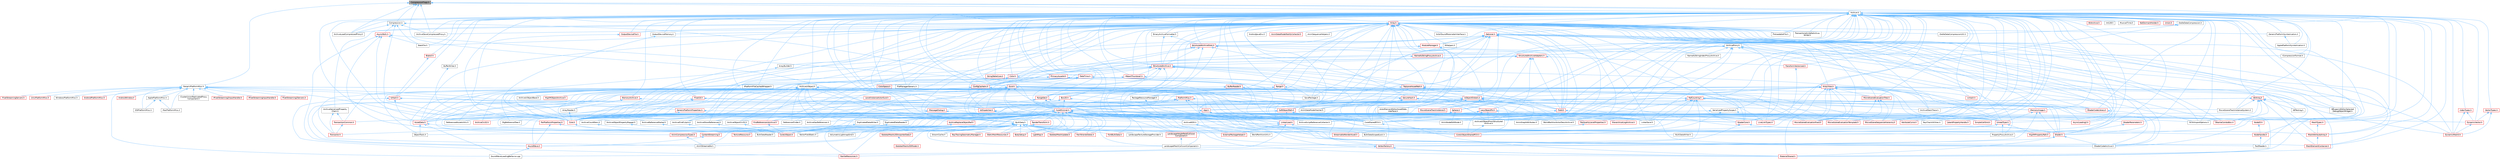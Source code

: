 digraph "CompressionFlags.h"
{
 // INTERACTIVE_SVG=YES
 // LATEX_PDF_SIZE
  bgcolor="transparent";
  edge [fontname=Helvetica,fontsize=10,labelfontname=Helvetica,labelfontsize=10];
  node [fontname=Helvetica,fontsize=10,shape=box,height=0.2,width=0.4];
  Node1 [id="Node000001",label="CompressionFlags.h",height=0.2,width=0.4,color="gray40", fillcolor="grey60", style="filled", fontcolor="black",tooltip=" "];
  Node1 -> Node2 [id="edge1_Node000001_Node000002",dir="back",color="steelblue1",style="solid",tooltip=" "];
  Node2 [id="Node000002",label="Archive.h",height=0.2,width=0.4,color="grey40", fillcolor="white", style="filled",URL="$d7/d3b/Archive_8h.html",tooltip=" "];
  Node2 -> Node3 [id="edge2_Node000002_Node000003",dir="back",color="steelblue1",style="solid",tooltip=" "];
  Node3 [id="Node000003",label="ApplePlatformSymbolication.h",height=0.2,width=0.4,color="grey40", fillcolor="white", style="filled",URL="$d5/d4c/ApplePlatformSymbolication_8h.html",tooltip=" "];
  Node2 -> Node4 [id="edge3_Node000002_Node000004",dir="back",color="steelblue1",style="solid",tooltip=" "];
  Node4 [id="Node000004",label="ArchiveLoadCompressedProxy.h",height=0.2,width=0.4,color="grey40", fillcolor="white", style="filled",URL="$d0/deb/ArchiveLoadCompressedProxy_8h.html",tooltip=" "];
  Node2 -> Node5 [id="edge4_Node000002_Node000005",dir="back",color="steelblue1",style="solid",tooltip=" "];
  Node5 [id="Node000005",label="ArchiveMD5.h",height=0.2,width=0.4,color="grey40", fillcolor="white", style="filled",URL="$d8/d7f/ArchiveMD5_8h.html",tooltip=" "];
  Node5 -> Node6 [id="edge5_Node000005_Node000006",dir="back",color="steelblue1",style="solid",tooltip=" "];
  Node6 [id="Node000006",label="ExternalPackageHelper.h",height=0.2,width=0.4,color="red", fillcolor="#FFF0F0", style="filled",URL="$d3/d2f/ExternalPackageHelper_8h.html",tooltip=" "];
  Node5 -> Node18 [id="edge6_Node000005_Node000018",dir="back",color="steelblue1",style="solid",tooltip=" "];
  Node18 [id="Node000018",label="WorldPartitionUtils.h",height=0.2,width=0.4,color="grey40", fillcolor="white", style="filled",URL="$d7/de8/WorldPartitionUtils_8h.html",tooltip=" "];
  Node2 -> Node19 [id="edge7_Node000002_Node000019",dir="back",color="steelblue1",style="solid",tooltip=" "];
  Node19 [id="Node000019",label="ArchiveProxy.h",height=0.2,width=0.4,color="grey40", fillcolor="white", style="filled",URL="$dc/dda/ArchiveProxy_8h.html",tooltip=" "];
  Node19 -> Node20 [id="edge8_Node000019_Node000020",dir="back",color="steelblue1",style="solid",tooltip=" "];
  Node20 [id="Node000020",label="Core.h",height=0.2,width=0.4,color="red", fillcolor="#FFF0F0", style="filled",URL="$d6/dd7/Core_8h.html",tooltip=" "];
  Node20 -> Node21 [id="edge9_Node000020_Node000021",dir="back",color="steelblue1",style="solid",tooltip=" "];
  Node21 [id="Node000021",label="CoreUObject.h",height=0.2,width=0.4,color="red", fillcolor="#FFF0F0", style="filled",URL="$d0/ded/CoreUObject_8h.html",tooltip=" "];
  Node19 -> Node29 [id="edge10_Node000019_Node000029",dir="back",color="steelblue1",style="solid",tooltip=" "];
  Node29 [id="Node000029",label="CoreSharedPCH.h",height=0.2,width=0.4,color="grey40", fillcolor="white", style="filled",URL="$d8/de5/CoreSharedPCH_8h.html",tooltip=" "];
  Node29 -> Node30 [id="edge11_Node000029_Node000030",dir="back",color="steelblue1",style="solid",tooltip=" "];
  Node30 [id="Node000030",label="CoreUObjectSharedPCH.h",height=0.2,width=0.4,color="red", fillcolor="#FFF0F0", style="filled",URL="$de/d2f/CoreUObjectSharedPCH_8h.html",tooltip=" "];
  Node19 -> Node34 [id="edge12_Node000019_Node000034",dir="back",color="steelblue1",style="solid",tooltip=" "];
  Node34 [id="Node000034",label="HierarchicalLogArchive.h",height=0.2,width=0.4,color="red", fillcolor="#FFF0F0", style="filled",URL="$df/d85/HierarchicalLogArchive_8h.html",tooltip=" "];
  Node19 -> Node45 [id="edge13_Node000019_Node000045",dir="back",color="steelblue1",style="solid",tooltip=" "];
  Node45 [id="Node000045",label="MaterialShared.h",height=0.2,width=0.4,color="red", fillcolor="#FFF0F0", style="filled",URL="$d7/d0b/MaterialShared_8h.html",tooltip=" "];
  Node19 -> Node64 [id="edge14_Node000019_Node000064",dir="back",color="steelblue1",style="solid",tooltip=" "];
  Node64 [id="Node000064",label="NameAsStringIndexProxyArchive.h",height=0.2,width=0.4,color="grey40", fillcolor="white", style="filled",URL="$d0/d6c/NameAsStringIndexProxyArchive_8h.html",tooltip=" "];
  Node19 -> Node65 [id="edge15_Node000019_Node000065",dir="back",color="steelblue1",style="solid",tooltip=" "];
  Node65 [id="Node000065",label="NameAsStringProxyArchive.h",height=0.2,width=0.4,color="red", fillcolor="#FFF0F0", style="filled",URL="$d9/d39/NameAsStringProxyArchive_8h.html",tooltip=" "];
  Node65 -> Node20 [id="edge16_Node000065_Node000020",dir="back",color="steelblue1",style="solid",tooltip=" "];
  Node19 -> Node272 [id="edge17_Node000019_Node000272",dir="back",color="steelblue1",style="solid",tooltip=" "];
  Node272 [id="Node000272",label="PropertyProxyArchive.h",height=0.2,width=0.4,color="grey40", fillcolor="white", style="filled",URL="$d7/d1f/PropertyProxyArchive_8h.html",tooltip=" "];
  Node19 -> Node273 [id="edge18_Node000019_Node000273",dir="back",color="steelblue1",style="solid",tooltip=" "];
  Node273 [id="Node000273",label="Shader.h",height=0.2,width=0.4,color="red", fillcolor="#FFF0F0", style="filled",URL="$d2/dac/Shader_8h.html",tooltip=" "];
  Node273 -> Node45 [id="edge19_Node000273_Node000045",dir="back",color="steelblue1",style="solid",tooltip=" "];
  Node273 -> Node583 [id="edge20_Node000273_Node000583",dir="back",color="steelblue1",style="solid",tooltip=" "];
  Node583 [id="Node000583",label="ShaderCodeArchive.h",height=0.2,width=0.4,color="grey40", fillcolor="white", style="filled",URL="$d4/dfd/ShaderCodeArchive_8h.html",tooltip=" "];
  Node273 -> Node591 [id="edge21_Node000273_Node000591",dir="back",color="steelblue1",style="solid",tooltip=" "];
  Node591 [id="Node000591",label="VertexFactory.h",height=0.2,width=0.4,color="red", fillcolor="#FFF0F0", style="filled",URL="$d8/dc4/VertexFactory_8h.html",tooltip=" "];
  Node591 -> Node45 [id="edge22_Node000591_Node000045",dir="back",color="steelblue1",style="solid",tooltip=" "];
  Node591 -> Node495 [id="edge23_Node000591_Node000495",dir="back",color="steelblue1",style="solid",tooltip=" "];
  Node495 [id="Node000495",label="NaniteResources.h",height=0.2,width=0.4,color="red", fillcolor="#FFF0F0", style="filled",URL="$d7/d8b/NaniteResources_8h.html",tooltip=" "];
  Node19 -> Node712 [id="edge24_Node000019_Node000712",dir="back",color="steelblue1",style="solid",tooltip=" "];
  Node712 [id="Node000712",label="StructuredArchiveAdapters.h",height=0.2,width=0.4,color="red", fillcolor="#FFF0F0", style="filled",URL="$d3/de1/StructuredArchiveAdapters_8h.html",tooltip=" "];
  Node712 -> Node713 [id="edge25_Node000712_Node000713",dir="back",color="steelblue1",style="solid",tooltip=" "];
  Node713 [id="Node000713",label="ArchiveUObjectFromStructured\lArchive.h",height=0.2,width=0.4,color="grey40", fillcolor="white", style="filled",URL="$d2/d52/ArchiveUObjectFromStructuredArchive_8h.html",tooltip=" "];
  Node713 -> Node30 [id="edge26_Node000713_Node000030",dir="back",color="steelblue1",style="solid",tooltip=" "];
  Node712 -> Node5306 [id="edge27_Node000712_Node005306",dir="back",color="steelblue1",style="solid",tooltip=" "];
  Node5306 [id="Node005306",label="ConfigCacheIni.h",height=0.2,width=0.4,color="red", fillcolor="#FFF0F0", style="filled",URL="$dd/d3f/ConfigCacheIni_8h.html",tooltip=" "];
  Node5306 -> Node20 [id="edge28_Node005306_Node000020",dir="back",color="steelblue1",style="solid",tooltip=" "];
  Node5306 -> Node29 [id="edge29_Node005306_Node000029",dir="back",color="steelblue1",style="solid",tooltip=" "];
  Node712 -> Node5313 [id="edge30_Node000712_Node005313",dir="back",color="steelblue1",style="solid",tooltip=" "];
  Node5313 [id="Node005313",label="Field.h",height=0.2,width=0.4,color="red", fillcolor="#FFF0F0", style="filled",URL="$d8/db3/Field_8h.html",tooltip=" "];
  Node5313 -> Node5314 [id="edge31_Node005313_Node005314",dir="back",color="steelblue1",style="solid",tooltip=" "];
  Node5314 [id="Node005314",label="ArchiveScriptReferenceCollector.h",height=0.2,width=0.4,color="grey40", fillcolor="white", style="filled",URL="$dd/dc1/ArchiveScriptReferenceCollector_8h.html",tooltip=" "];
  Node5313 -> Node2985 [id="edge32_Node005313_Node002985",dir="back",color="steelblue1",style="solid",tooltip=" "];
  Node2985 [id="Node002985",label="UnrealType.h",height=0.2,width=0.4,color="red", fillcolor="#FFF0F0", style="filled",URL="$d6/d2f/UnrealType_8h.html",tooltip=" "];
  Node2985 -> Node21 [id="edge33_Node002985_Node000021",dir="back",color="steelblue1",style="solid",tooltip=" "];
  Node2985 -> Node30 [id="edge34_Node002985_Node000030",dir="back",color="steelblue1",style="solid",tooltip=" "];
  Node2985 -> Node272 [id="edge35_Node002985_Node000272",dir="back",color="steelblue1",style="solid",tooltip=" "];
  Node2985 -> Node3812 [id="edge36_Node002985_Node003812",dir="back",color="steelblue1",style="solid",tooltip=" "];
  Node3812 [id="Node003812",label="RigVMPropertyPath.h",height=0.2,width=0.4,color="red", fillcolor="#FFF0F0", style="filled",URL="$da/dfd/RigVMPropertyPath_8h.html",tooltip=" "];
  Node712 -> Node5329 [id="edge37_Node000712_Node005329",dir="back",color="steelblue1",style="solid",tooltip=" "];
  Node5329 [id="Node005329",label="RenderTransform.h",height=0.2,width=0.4,color="red", fillcolor="#FFF0F0", style="filled",URL="$d7/d9f/RenderTransform_8h.html",tooltip=" "];
  Node5329 -> Node536 [id="edge38_Node005329_Node000536",dir="back",color="steelblue1",style="solid",tooltip=" "];
  Node536 [id="Node000536",label="StaticMeshResources.h",height=0.2,width=0.4,color="red", fillcolor="#FFF0F0", style="filled",URL="$d0/db7/StaticMeshResources_8h.html",tooltip=" "];
  Node712 -> Node5330 [id="edge39_Node000712_Node005330",dir="back",color="steelblue1",style="solid",tooltip=" "];
  Node5330 [id="Node005330",label="Sphere.h",height=0.2,width=0.4,color="red", fillcolor="#FFF0F0", style="filled",URL="$d3/dca/Sphere_8h.html",tooltip=" "];
  Node5330 -> Node1755 [id="edge40_Node005330_Node001755",dir="back",color="steelblue1",style="solid",tooltip=" "];
  Node1755 [id="Node001755",label="AnimNodeEditMode.h",height=0.2,width=0.4,color="grey40", fillcolor="white", style="filled",URL="$df/df6/AnimNodeEditMode_8h.html",tooltip=" "];
  Node5330 -> Node20 [id="edge41_Node005330_Node000020",dir="back",color="steelblue1",style="solid",tooltip=" "];
  Node5330 -> Node29 [id="edge42_Node005330_Node000029",dir="back",color="steelblue1",style="solid",tooltip=" "];
  Node712 -> Node7396 [id="edge43_Node000712_Node007396",dir="back",color="steelblue1",style="solid",tooltip=" "];
  Node7396 [id="Node007396",label="StructuredArchive.h",height=0.2,width=0.4,color="red", fillcolor="#FFF0F0", style="filled",URL="$d9/d1e/StructuredArchive_8h.html",tooltip=" "];
  Node7396 -> Node713 [id="edge44_Node007396_Node000713",dir="back",color="steelblue1",style="solid",tooltip=" "];
  Node7396 -> Node7399 [id="edge45_Node007396_Node007399",dir="back",color="steelblue1",style="solid",tooltip=" "];
  Node7399 [id="Node007399",label="Color.h",height=0.2,width=0.4,color="red", fillcolor="#FFF0F0", style="filled",URL="$dd/dac/Color_8h.html",tooltip=" "];
  Node7399 -> Node7411 [id="edge46_Node007399_Node007411",dir="back",color="steelblue1",style="solid",tooltip=" "];
  Node7411 [id="Node007411",label="ColorSpace.h",height=0.2,width=0.4,color="red", fillcolor="#FFF0F0", style="filled",URL="$de/d18/ColorSpace_8h.html",tooltip=" "];
  Node7399 -> Node5306 [id="edge47_Node007399_Node005306",dir="back",color="steelblue1",style="solid",tooltip=" "];
  Node7399 -> Node20 [id="edge48_Node007399_Node000020",dir="back",color="steelblue1",style="solid",tooltip=" "];
  Node7399 -> Node29 [id="edge49_Node007399_Node000029",dir="back",color="steelblue1",style="solid",tooltip=" "];
  Node7396 -> Node5306 [id="edge50_Node007396_Node005306",dir="back",color="steelblue1",style="solid",tooltip=" "];
  Node7396 -> Node7787 [id="edge51_Node007396_Node007787",dir="back",color="steelblue1",style="solid",tooltip=" "];
  Node7787 [id="Node007787",label="DateTime.h",height=0.2,width=0.4,color="red", fillcolor="#FFF0F0", style="filled",URL="$d1/de9/DateTime_8h.html",tooltip=" "];
  Node7787 -> Node20 [id="edge52_Node007787_Node000020",dir="back",color="steelblue1",style="solid",tooltip=" "];
  Node7787 -> Node5335 [id="edge53_Node007787_Node005335",dir="back",color="steelblue1",style="solid",tooltip=" "];
  Node5335 [id="Node005335",label="CoreMinimal.h",height=0.2,width=0.4,color="red", fillcolor="#FFF0F0", style="filled",URL="$d7/d67/CoreMinimal_8h.html",tooltip=" "];
  Node5335 -> Node2840 [id="edge54_Node005335_Node002840",dir="back",color="steelblue1",style="solid",tooltip=" "];
  Node2840 [id="Node002840",label="AnimCompressionTypes.h",height=0.2,width=0.4,color="red", fillcolor="#FFF0F0", style="filled",URL="$d1/d3b/AnimCompressionTypes_8h.html",tooltip=" "];
  Node2840 -> Node2594 [id="edge55_Node002840_Node002594",dir="back",color="steelblue1",style="solid",tooltip=" "];
  Node2594 [id="Node002594",label="AnimStreamable.h",height=0.2,width=0.4,color="grey40", fillcolor="white", style="filled",URL="$d1/d46/AnimStreamable_8h.html",tooltip=" "];
  Node5335 -> Node4984 [id="edge56_Node005335_Node004984",dir="back",color="steelblue1",style="solid",tooltip=" "];
  Node4984 [id="Node004984",label="AnimGraphAttributes.h",height=0.2,width=0.4,color="grey40", fillcolor="white", style="filled",URL="$d3/d40/AnimGraphAttributes_8h.html",tooltip=" "];
  Node5335 -> Node1755 [id="edge57_Node005335_Node001755",dir="back",color="steelblue1",style="solid",tooltip=" "];
  Node5335 -> Node2594 [id="edge58_Node005335_Node002594",dir="back",color="steelblue1",style="solid",tooltip=" "];
  Node5335 -> Node5422 [id="edge59_Node005335_Node005422",dir="back",color="steelblue1",style="solid",tooltip=" "];
  Node5422 [id="Node005422",label="ArchiveCountMem.h",height=0.2,width=0.4,color="grey40", fillcolor="white", style="filled",URL="$dc/dfd/ArchiveCountMem_8h.html",tooltip=" "];
  Node5422 -> Node21 [id="edge60_Node005422_Node000021",dir="back",color="steelblue1",style="solid",tooltip=" "];
  Node5335 -> Node5423 [id="edge61_Node005335_Node005423",dir="back",color="steelblue1",style="solid",tooltip=" "];
  Node5423 [id="Node005423",label="ArchiveCrc32.h",height=0.2,width=0.4,color="red", fillcolor="#FFF0F0", style="filled",URL="$d9/dc5/ArchiveCrc32_8h.html",tooltip=" "];
  Node5335 -> Node5425 [id="edge62_Node005335_Node005425",dir="back",color="steelblue1",style="solid",tooltip=" "];
  Node5425 [id="Node005425",label="ArchiveFindCulprit.h",height=0.2,width=0.4,color="grey40", fillcolor="white", style="filled",URL="$de/d30/ArchiveFindCulprit_8h.html",tooltip=" "];
  Node5425 -> Node21 [id="edge63_Node005425_Node000021",dir="back",color="steelblue1",style="solid",tooltip=" "];
  Node5335 -> Node5426 [id="edge64_Node005335_Node005426",dir="back",color="steelblue1",style="solid",tooltip=" "];
  Node5426 [id="Node005426",label="ArchiveHasReferences.h",height=0.2,width=0.4,color="grey40", fillcolor="white", style="filled",URL="$d8/df1/ArchiveHasReferences_8h.html",tooltip=" "];
  Node5335 -> Node5 [id="edge65_Node005335_Node000005",dir="back",color="steelblue1",style="solid",tooltip=" "];
  Node5335 -> Node5427 [id="edge66_Node005335_Node005427",dir="back",color="steelblue1",style="solid",tooltip=" "];
  Node5427 [id="Node005427",label="ArchiveObjectCrc32.h",height=0.2,width=0.4,color="grey40", fillcolor="white", style="filled",URL="$d8/d12/ArchiveObjectCrc32_8h.html",tooltip=" "];
  Node5427 -> Node21 [id="edge67_Node005427_Node000021",dir="back",color="steelblue1",style="solid",tooltip=" "];
  Node5335 -> Node923 [id="edge68_Node005335_Node000923",dir="back",color="steelblue1",style="solid",tooltip=" "];
  Node923 [id="Node000923",label="ArchiveObjectPropertyMapper.h",height=0.2,width=0.4,color="grey40", fillcolor="white", style="filled",URL="$dc/d9a/ArchiveObjectPropertyMapper_8h.html",tooltip=" "];
  Node923 -> Node21 [id="edge69_Node000923_Node000021",dir="back",color="steelblue1",style="solid",tooltip=" "];
  Node5335 -> Node5428 [id="edge70_Node005335_Node005428",dir="back",color="steelblue1",style="solid",tooltip=" "];
  Node5428 [id="Node005428",label="ArchiveReferenceMarker.h",height=0.2,width=0.4,color="grey40", fillcolor="white", style="filled",URL="$da/dda/ArchiveReferenceMarker_8h.html",tooltip=" "];
  Node5428 -> Node21 [id="edge71_Node005428_Node000021",dir="back",color="steelblue1",style="solid",tooltip=" "];
  Node5335 -> Node5008 [id="edge72_Node005335_Node005008",dir="back",color="steelblue1",style="solid",tooltip=" "];
  Node5008 [id="Node005008",label="ArchiveReplaceObjectRef.h",height=0.2,width=0.4,color="red", fillcolor="#FFF0F0", style="filled",URL="$db/d36/ArchiveReplaceObjectRef_8h.html",tooltip=" "];
  Node5008 -> Node21 [id="edge73_Node005008_Node000021",dir="back",color="steelblue1",style="solid",tooltip=" "];
  Node5335 -> Node5314 [id="edge74_Node005335_Node005314",dir="back",color="steelblue1",style="solid",tooltip=" "];
  Node5335 -> Node5429 [id="edge75_Node005335_Node005429",dir="back",color="steelblue1",style="solid",tooltip=" "];
  Node5429 [id="Node005429",label="ArchiveShowReferences.h",height=0.2,width=0.4,color="grey40", fillcolor="white", style="filled",URL="$db/d28/ArchiveShowReferences_8h.html",tooltip=" "];
  Node5429 -> Node21 [id="edge76_Node005429_Node000021",dir="back",color="steelblue1",style="solid",tooltip=" "];
  Node5335 -> Node5325 [id="edge77_Node005335_Node005325",dir="back",color="steelblue1",style="solid",tooltip=" "];
  Node5325 [id="Node005325",label="AsyncLoading2.h",height=0.2,width=0.4,color="red", fillcolor="#FFF0F0", style="filled",URL="$dd/db7/AsyncLoading2_8h.html",tooltip=" "];
  Node5335 -> Node4867 [id="edge78_Node005335_Node004867",dir="back",color="steelblue1",style="solid",tooltip=" "];
  Node4867 [id="Node004867",label="AttributeCurve.h",height=0.2,width=0.4,color="red", fillcolor="#FFF0F0", style="filled",URL="$d6/d16/AttributeCurve_8h.html",tooltip=" "];
  Node5335 -> Node1861 [id="edge79_Node005335_Node001861",dir="back",color="steelblue1",style="solid",tooltip=" "];
  Node1861 [id="Node001861",label="BodySetup.h",height=0.2,width=0.4,color="red", fillcolor="#FFF0F0", style="filled",URL="$d8/d7b/BodySetup_8h.html",tooltip=" "];
  Node5335 -> Node5554 [id="edge80_Node005335_Node005554",dir="back",color="steelblue1",style="solid",tooltip=" "];
  Node5554 [id="Node005554",label="BulkData.h",height=0.2,width=0.4,color="grey40", fillcolor="white", style="filled",URL="$d4/d8e/BulkData_8h.html",tooltip=" "];
  Node5554 -> Node2840 [id="edge81_Node005554_Node002840",dir="back",color="steelblue1",style="solid",tooltip=" "];
  Node5554 -> Node2594 [id="edge82_Node005554_Node002594",dir="back",color="steelblue1",style="solid",tooltip=" "];
  Node5554 -> Node1861 [id="edge83_Node005554_Node001861",dir="back",color="steelblue1",style="solid",tooltip=" "];
  Node5554 -> Node5555 [id="edge84_Node005554_Node005555",dir="back",color="steelblue1",style="solid",tooltip=" "];
  Node5555 [id="Node005555",label="BulkDataReader.h",height=0.2,width=0.4,color="grey40", fillcolor="white", style="filled",URL="$d4/d9b/BulkDataReader_8h.html",tooltip=" "];
  Node5554 -> Node5556 [id="edge85_Node005554_Node005556",dir="back",color="steelblue1",style="solid",tooltip=" "];
  Node5556 [id="Node005556",label="BulkDataScopedLock.h",height=0.2,width=0.4,color="grey40", fillcolor="white", style="filled",URL="$da/d4e/BulkDataScopedLock_8h.html",tooltip=" "];
  Node5554 -> Node5557 [id="edge86_Node005554_Node005557",dir="back",color="steelblue1",style="solid",tooltip=" "];
  Node5557 [id="Node005557",label="BulkDataWriter.h",height=0.2,width=0.4,color="grey40", fillcolor="white", style="filled",URL="$dc/dcb/BulkDataWriter_8h.html",tooltip=" "];
  Node5554 -> Node5558 [id="edge87_Node005554_Node005558",dir="back",color="steelblue1",style="solid",tooltip=" "];
  Node5558 [id="Node005558",label="ContentStreaming.h",height=0.2,width=0.4,color="red", fillcolor="#FFF0F0", style="filled",URL="$dd/d05/ContentStreaming_8h.html",tooltip=" "];
  Node5558 -> Node2882 [id="edge88_Node005558_Node002882",dir="back",color="steelblue1",style="solid",tooltip=" "];
  Node2882 [id="Node002882",label="SoundWave.h",height=0.2,width=0.4,color="red", fillcolor="#FFF0F0", style="filled",URL="$d3/d6d/SoundWave_8h.html",tooltip=" "];
  Node2882 -> Node1512 [id="edge89_Node002882_Node001512",dir="back",color="steelblue1",style="solid",tooltip=" "];
  Node1512 [id="Node001512",label="SoundWaveLoadingBehavior.cpp",height=0.2,width=0.4,color="grey40", fillcolor="white", style="filled",URL="$d7/d95/SoundWaveLoadingBehavior_8cpp.html",tooltip=" "];
  Node5554 -> Node21 [id="edge90_Node005554_Node000021",dir="back",color="steelblue1",style="solid",tooltip=" "];
  Node5554 -> Node30 [id="edge91_Node005554_Node000030",dir="back",color="steelblue1",style="solid",tooltip=" "];
  Node5554 -> Node5561 [id="edge92_Node005554_Node005561",dir="back",color="steelblue1",style="solid",tooltip=" "];
  Node5561 [id="Node005561",label="FontBulkData.h",height=0.2,width=0.4,color="red", fillcolor="#FFF0F0", style="filled",URL="$dc/dfb/FontBulkData_8h.html",tooltip=" "];
  Node5554 -> Node302 [id="edge93_Node005554_Node000302",dir="back",color="steelblue1",style="solid",tooltip=" "];
  Node302 [id="Node000302",label="GroomCache.h",height=0.2,width=0.4,color="grey40", fillcolor="white", style="filled",URL="$d7/d6e/GroomCache_8h.html",tooltip=" "];
  Node5554 -> Node4657 [id="edge94_Node005554_Node004657",dir="back",color="steelblue1",style="solid",tooltip=" "];
  Node4657 [id="Node004657",label="HairStrandsDatas.h",height=0.2,width=0.4,color="red", fillcolor="#FFF0F0", style="filled",URL="$d6/daf/HairStrandsDatas_8h.html",tooltip=" "];
  Node5554 -> Node1920 [id="edge95_Node005554_Node001920",dir="back",color="steelblue1",style="solid",tooltip=" "];
  Node1920 [id="Node001920",label="LandscapeHeightfieldCollision\lComponent.h",height=0.2,width=0.4,color="red", fillcolor="#FFF0F0", style="filled",URL="$d2/d06/LandscapeHeightfieldCollisionComponent_8h.html",tooltip=" "];
  Node1920 -> Node1921 [id="edge96_Node001920_Node001921",dir="back",color="steelblue1",style="solid",tooltip=" "];
  Node1921 [id="Node001921",label="LandscapeMeshCollisionComponent.h",height=0.2,width=0.4,color="grey40", fillcolor="white", style="filled",URL="$d0/dab/LandscapeMeshCollisionComponent_8h.html",tooltip=" "];
  Node5554 -> Node1921 [id="edge97_Node005554_Node001921",dir="back",color="steelblue1",style="solid",tooltip=" "];
  Node5554 -> Node5562 [id="edge98_Node005554_Node005562",dir="back",color="steelblue1",style="solid",tooltip=" "];
  Node5562 [id="Node005562",label="LandscapeTextureStorageProvider.h",height=0.2,width=0.4,color="grey40", fillcolor="white", style="filled",URL="$d6/d2b/LandscapeTextureStorageProvider_8h.html",tooltip=" "];
  Node5554 -> Node2942 [id="edge99_Node005554_Node002942",dir="back",color="steelblue1",style="solid",tooltip=" "];
  Node2942 [id="Node002942",label="LightMap.h",height=0.2,width=0.4,color="red", fillcolor="#FFF0F0", style="filled",URL="$d1/d76/LightMap_8h.html",tooltip=" "];
  Node5554 -> Node495 [id="edge100_Node005554_Node000495",dir="back",color="steelblue1",style="solid",tooltip=" "];
  Node5554 -> Node5563 [id="edge101_Node005554_Node005563",dir="back",color="steelblue1",style="solid",tooltip=" "];
  Node5563 [id="Node005563",label="RayTracingGeometryManager.h",height=0.2,width=0.4,color="red", fillcolor="#FFF0F0", style="filled",URL="$d0/df3/RayTracingGeometryManager_8h.html",tooltip=" "];
  Node5554 -> Node4738 [id="edge102_Node005554_Node004738",dir="back",color="steelblue1",style="solid",tooltip=" "];
  Node4738 [id="Node004738",label="SkeletalMeshLODImporterData.h",height=0.2,width=0.4,color="red", fillcolor="#FFF0F0", style="filled",URL="$de/dc6/SkeletalMeshLODImporterData_8h.html",tooltip=" "];
  Node4738 -> Node523 [id="edge103_Node004738_Node000523",dir="back",color="steelblue1",style="solid",tooltip=" "];
  Node523 [id="Node000523",label="SkeletalMeshLODModel.h",height=0.2,width=0.4,color="red", fillcolor="#FFF0F0", style="filled",URL="$d2/d34/SkeletalMeshLODModel_8h.html",tooltip=" "];
  Node5554 -> Node523 [id="edge104_Node005554_Node000523",dir="back",color="steelblue1",style="solid",tooltip=" "];
  Node5554 -> Node521 [id="edge105_Node005554_Node000521",dir="back",color="steelblue1",style="solid",tooltip=" "];
  Node521 [id="Node000521",label="SkeletalMeshUpdate.h",height=0.2,width=0.4,color="red", fillcolor="#FFF0F0", style="filled",URL="$df/d79/SkeletalMeshUpdate_8h.html",tooltip=" "];
  Node5554 -> Node2882 [id="edge106_Node005554_Node002882",dir="back",color="steelblue1",style="solid",tooltip=" "];
  Node5554 -> Node536 [id="edge107_Node005554_Node000536",dir="back",color="steelblue1",style="solid",tooltip=" "];
  Node5554 -> Node5564 [id="edge108_Node005554_Node005564",dir="back",color="steelblue1",style="solid",tooltip=" "];
  Node5564 [id="Node005564",label="StreamableRenderAsset.h",height=0.2,width=0.4,color="red", fillcolor="#FFF0F0", style="filled",URL="$d3/dbd/StreamableRenderAsset_8h.html",tooltip=" "];
  Node5554 -> Node4553 [id="edge109_Node005554_Node004553",dir="back",color="steelblue1",style="solid",tooltip=" "];
  Node4553 [id="Node004553",label="TextureResource.h",height=0.2,width=0.4,color="red", fillcolor="#FFF0F0", style="filled",URL="$dd/df3/TextureResource_8h.html",tooltip=" "];
  Node5554 -> Node5566 [id="edge110_Node005554_Node005566",dir="back",color="steelblue1",style="solid",tooltip=" "];
  Node5566 [id="Node005566",label="VectorFieldStatic.h",height=0.2,width=0.4,color="grey40", fillcolor="white", style="filled",URL="$d7/d68/VectorFieldStatic_8h.html",tooltip=" "];
  Node5554 -> Node5567 [id="edge111_Node005554_Node005567",dir="back",color="steelblue1",style="solid",tooltip=" "];
  Node5567 [id="Node005567",label="VolumetricLightmapGrid.h",height=0.2,width=0.4,color="grey40", fillcolor="white", style="filled",URL="$d9/d86/VolumetricLightmapGrid_8h.html",tooltip=" "];
  Node5335 -> Node5558 [id="edge112_Node005335_Node005558",dir="back",color="steelblue1",style="solid",tooltip=" "];
  Node5335 -> Node20 [id="edge113_Node005335_Node000020",dir="back",color="steelblue1",style="solid",tooltip=" "];
  Node5335 -> Node29 [id="edge114_Node005335_Node000029",dir="back",color="steelblue1",style="solid",tooltip=" "];
  Node5335 -> Node2138 [id="edge115_Node005335_Node002138",dir="back",color="steelblue1",style="solid",tooltip=" "];
  Node2138 [id="Node002138",label="DlgReferenceTree.h",height=0.2,width=0.4,color="grey40", fillcolor="white", style="filled",URL="$db/dd3/DlgReferenceTree_8h.html",tooltip=" "];
  Node5335 -> Node5937 [id="edge116_Node005335_Node005937",dir="back",color="steelblue1",style="solid",tooltip=" "];
  Node5937 [id="Node005937",label="DuplicatedDataReader.h",height=0.2,width=0.4,color="grey40", fillcolor="white", style="filled",URL="$d9/d7b/DuplicatedDataReader_8h.html",tooltip=" "];
  Node5937 -> Node21 [id="edge117_Node005937_Node000021",dir="back",color="steelblue1",style="solid",tooltip=" "];
  Node5335 -> Node5938 [id="edge118_Node005335_Node005938",dir="back",color="steelblue1",style="solid",tooltip=" "];
  Node5938 [id="Node005938",label="DuplicatedDataWriter.h",height=0.2,width=0.4,color="grey40", fillcolor="white", style="filled",URL="$db/d02/DuplicatedDataWriter_8h.html",tooltip=" "];
  Node5938 -> Node21 [id="edge119_Node005938_Node000021",dir="back",color="steelblue1",style="solid",tooltip=" "];
  Node5335 -> Node5956 [id="edge120_Node005335_Node005956",dir="back",color="steelblue1",style="solid",tooltip=" "];
  Node5956 [id="Node005956",label="DynamicVector.h",height=0.2,width=0.4,color="red", fillcolor="#FFF0F0", style="filled",URL="$d5/dfc/DynamicVector_8h.html",tooltip=" "];
  Node5956 -> Node5960 [id="edge121_Node005956_Node005960",dir="back",color="steelblue1",style="solid",tooltip=" "];
  Node5960 [id="Node005960",label="DynamicMesh3.h",height=0.2,width=0.4,color="red", fillcolor="#FFF0F0", style="filled",URL="$d5/d34/DynamicMesh3_8h.html",tooltip=" "];
  Node5335 -> Node6135 [id="edge122_Node005335_Node006135",dir="back",color="steelblue1",style="solid",tooltip=" "];
  Node6135 [id="Node006135",label="FindReferencersArchive.h",height=0.2,width=0.4,color="red", fillcolor="#FFF0F0", style="filled",URL="$d5/d8f/FindReferencersArchive_8h.html",tooltip=" "];
  Node6135 -> Node21 [id="edge123_Node006135_Node000021",dir="back",color="steelblue1",style="solid",tooltip=" "];
  Node5335 -> Node5561 [id="edge124_Node005335_Node005561",dir="back",color="steelblue1",style="solid",tooltip=" "];
  Node5335 -> Node4657 [id="edge125_Node005335_Node004657",dir="back",color="steelblue1",style="solid",tooltip=" "];
  Node5335 -> Node34 [id="edge126_Node005335_Node000034",dir="back",color="steelblue1",style="solid",tooltip=" "];
  Node5335 -> Node6603 [id="edge127_Node005335_Node006603",dir="back",color="steelblue1",style="solid",tooltip=" "];
  Node6603 [id="Node006603",label="KeyChainUtilities.h",height=0.2,width=0.4,color="grey40", fillcolor="white", style="filled",URL="$db/d66/KeyChainUtilities_8h.html",tooltip=" "];
  Node5335 -> Node1920 [id="edge128_Node005335_Node001920",dir="back",color="steelblue1",style="solid",tooltip=" "];
  Node5335 -> Node1921 [id="edge129_Node005335_Node001921",dir="back",color="steelblue1",style="solid",tooltip=" "];
  Node5335 -> Node5562 [id="edge130_Node005335_Node005562",dir="back",color="steelblue1",style="solid",tooltip=" "];
  Node5335 -> Node6618 [id="edge131_Node005335_Node006618",dir="back",color="steelblue1",style="solid",tooltip=" "];
  Node6618 [id="Node006618",label="LatentPropertyHandle.h",height=0.2,width=0.4,color="red", fillcolor="#FFF0F0", style="filled",URL="$d2/d4e/LatentPropertyHandle_8h.html",tooltip=" "];
  Node5335 -> Node2942 [id="edge132_Node005335_Node002942",dir="back",color="steelblue1",style="solid",tooltip=" "];
  Node5335 -> Node2984 [id="edge133_Node005335_Node002984",dir="back",color="steelblue1",style="solid",tooltip=" "];
  Node2984 [id="Node002984",label="LinkerLoad.h",height=0.2,width=0.4,color="red", fillcolor="#FFF0F0", style="filled",URL="$d7/def/LinkerLoad_8h.html",tooltip=" "];
  Node2984 -> Node21 [id="edge134_Node002984_Node000021",dir="back",color="steelblue1",style="solid",tooltip=" "];
  Node2984 -> Node30 [id="edge135_Node002984_Node000030",dir="back",color="steelblue1",style="solid",tooltip=" "];
  Node2984 -> Node6 [id="edge136_Node002984_Node000006",dir="back",color="steelblue1",style="solid",tooltip=" "];
  Node2984 -> Node1512 [id="edge137_Node002984_Node001512",dir="back",color="steelblue1",style="solid",tooltip=" "];
  Node5335 -> Node5023 [id="edge138_Node005335_Node005023",dir="back",color="steelblue1",style="solid",tooltip=" "];
  Node5023 [id="Node005023",label="LinkerSave.h",height=0.2,width=0.4,color="grey40", fillcolor="white", style="filled",URL="$d5/d31/LinkerSave_8h.html",tooltip=" "];
  Node5335 -> Node3820 [id="edge139_Node005335_Node003820",dir="back",color="steelblue1",style="solid",tooltip=" "];
  Node3820 [id="Node003820",label="LiveLinkTypes.h",height=0.2,width=0.4,color="red", fillcolor="#FFF0F0", style="filled",URL="$d2/d4c/LiveLinkTypes_8h.html",tooltip=" "];
  Node5335 -> Node45 [id="edge140_Node005335_Node000045",dir="back",color="steelblue1",style="solid",tooltip=" "];
  Node5335 -> Node5457 [id="edge141_Node005335_Node005457",dir="back",color="steelblue1",style="solid",tooltip=" "];
  Node5457 [id="Node005457",label="MeshAttributeArray.h",height=0.2,width=0.4,color="red", fillcolor="#FFF0F0", style="filled",URL="$dd/dcf/MeshAttributeArray_8h.html",tooltip=" "];
  Node5457 -> Node5475 [id="edge142_Node005457_Node005475",dir="back",color="steelblue1",style="solid",tooltip=" "];
  Node5475 [id="Node005475",label="MeshElementContainer.h",height=0.2,width=0.4,color="red", fillcolor="#FFF0F0", style="filled",URL="$d1/dfa/MeshElementContainer_8h.html",tooltip=" "];
  Node5335 -> Node5475 [id="edge143_Node005335_Node005475",dir="back",color="steelblue1",style="solid",tooltip=" "];
  Node5335 -> Node6717 [id="edge144_Node005335_Node006717",dir="back",color="steelblue1",style="solid",tooltip=" "];
  Node6717 [id="Node006717",label="MeshTypes.h",height=0.2,width=0.4,color="red", fillcolor="#FFF0F0", style="filled",URL="$dd/d98/MeshTypes_8h.html",tooltip=" "];
  Node6717 -> Node5457 [id="edge145_Node006717_Node005457",dir="back",color="steelblue1",style="solid",tooltip=" "];
  Node5335 -> Node4912 [id="edge146_Node005335_Node004912",dir="back",color="steelblue1",style="solid",tooltip=" "];
  Node4912 [id="Node004912",label="MovieSceneEvaluationField.h",height=0.2,width=0.4,color="red", fillcolor="#FFF0F0", style="filled",URL="$d6/d5d/MovieSceneEvaluationField_8h.html",tooltip=" "];
  Node5335 -> Node2722 [id="edge147_Node005335_Node002722",dir="back",color="steelblue1",style="solid",tooltip=" "];
  Node2722 [id="Node002722",label="MovieSceneEvaluationTemplate.h",height=0.2,width=0.4,color="red", fillcolor="#FFF0F0", style="filled",URL="$d9/d34/MovieSceneEvaluationTemplate_8h.html",tooltip=" "];
  Node5335 -> Node4917 [id="edge148_Node005335_Node004917",dir="back",color="steelblue1",style="solid",tooltip=" "];
  Node4917 [id="Node004917",label="MovieSceneSequenceHierarchy.h",height=0.2,width=0.4,color="red", fillcolor="#FFF0F0", style="filled",URL="$d0/dd7/MovieSceneSequenceHierarchy_8h.html",tooltip=" "];
  Node5335 -> Node495 [id="edge149_Node005335_Node000495",dir="back",color="steelblue1",style="solid",tooltip=" "];
  Node5335 -> Node6863 [id="edge150_Node005335_Node006863",dir="back",color="steelblue1",style="solid",tooltip=" "];
  Node6863 [id="Node006863",label="NodeHandle.h",height=0.2,width=0.4,color="red", fillcolor="#FFF0F0", style="filled",URL="$d2/d9b/NodeHandle_8h.html",tooltip=" "];
  Node6863 -> Node6100 [id="edge151_Node006863_Node006100",dir="back",color="steelblue1",style="solid",tooltip=" "];
  Node6100 [id="Node006100",label="TraitReader.h",height=0.2,width=0.4,color="grey40", fillcolor="white", style="filled",URL="$d9/d0d/TraitReader_8h.html",tooltip=" "];
  Node5335 -> Node6865 [id="edge152_Node005335_Node006865",dir="back",color="steelblue1",style="solid",tooltip=" "];
  Node6865 [id="Node006865",label="NodeID.h",height=0.2,width=0.4,color="red", fillcolor="#FFF0F0", style="filled",URL="$d2/ddd/NodeID_8h.html",tooltip=" "];
  Node6865 -> Node6863 [id="edge153_Node006865_Node006863",dir="back",color="steelblue1",style="solid",tooltip=" "];
  Node5335 -> Node1509 [id="edge154_Node005335_Node001509",dir="back",color="steelblue1",style="solid",tooltip=" "];
  Node1509 [id="Node001509",label="ObjectTools.h",height=0.2,width=0.4,color="grey40", fillcolor="white", style="filled",URL="$d3/d71/ObjectTools_8h.html",tooltip=" "];
  Node5335 -> Node6914 [id="edge155_Node005335_Node006914",dir="back",color="steelblue1",style="solid",tooltip=" "];
  Node6914 [id="Node006914",label="PerPlatformProperties.h",height=0.2,width=0.4,color="red", fillcolor="#FFF0F0", style="filled",URL="$df/d71/CoreUObject_2Public_2UObject_2PerPlatformProperties_8h.html",tooltip=" "];
  Node6914 -> Node2882 [id="edge156_Node006914_Node002882",dir="back",color="steelblue1",style="solid",tooltip=" "];
  Node6914 -> Node536 [id="edge157_Node006914_Node000536",dir="back",color="steelblue1",style="solid",tooltip=" "];
  Node5335 -> Node6920 [id="edge158_Node005335_Node006920",dir="back",color="steelblue1",style="solid",tooltip=" "];
  Node6920 [id="Node006920",label="PerQualityLevelProperties.h",height=0.2,width=0.4,color="red", fillcolor="#FFF0F0", style="filled",URL="$d6/dcd/PerQualityLevelProperties_8h.html",tooltip=" "];
  Node6920 -> Node5564 [id="edge159_Node006920_Node005564",dir="back",color="steelblue1",style="solid",tooltip=" "];
  Node5335 -> Node272 [id="edge160_Node005335_Node000272",dir="back",color="steelblue1",style="solid",tooltip=" "];
  Node5335 -> Node6153 [id="edge161_Node005335_Node006153",dir="back",color="steelblue1",style="solid",tooltip=" "];
  Node6153 [id="Node006153",label="ReferencedAssetsUtils.h",height=0.2,width=0.4,color="grey40", fillcolor="white", style="filled",URL="$da/d7d/ReferencedAssetsUtils_8h.html",tooltip=" "];
  Node5335 -> Node7003 [id="edge162_Node005335_Node007003",dir="back",color="steelblue1",style="solid",tooltip=" "];
  Node7003 [id="Node007003",label="ReferencerFinder.h",height=0.2,width=0.4,color="grey40", fillcolor="white", style="filled",URL="$dd/df4/ReferencerFinder_8h.html",tooltip=" "];
  Node5335 -> Node5329 [id="edge163_Node005335_Node005329",dir="back",color="steelblue1",style="solid",tooltip=" "];
  Node5335 -> Node3812 [id="edge164_Node005335_Node003812",dir="back",color="steelblue1",style="solid",tooltip=" "];
  Node5335 -> Node4036 [id="edge165_Node005335_Node004036",dir="back",color="steelblue1",style="solid",tooltip=" "];
  Node4036 [id="Node004036",label="SCSVImportOptions.h",height=0.2,width=0.4,color="grey40", fillcolor="white", style="filled",URL="$d7/dfe/SCSVImportOptions_8h.html",tooltip=" "];
  Node5335 -> Node4039 [id="edge166_Node005335_Node004039",dir="back",color="steelblue1",style="solid",tooltip=" "];
  Node4039 [id="Node004039",label="SNameComboBox.h",height=0.2,width=0.4,color="red", fillcolor="#FFF0F0", style="filled",URL="$d8/d4b/SNameComboBox_8h.html",tooltip=" "];
  Node5335 -> Node273 [id="edge167_Node005335_Node000273",dir="back",color="steelblue1",style="solid",tooltip=" "];
  Node5335 -> Node583 [id="edge168_Node005335_Node000583",dir="back",color="steelblue1",style="solid",tooltip=" "];
  Node5335 -> Node6378 [id="edge169_Node005335_Node006378",dir="back",color="steelblue1",style="solid",tooltip=" "];
  Node6378 [id="Node006378",label="ShaderCore.h",height=0.2,width=0.4,color="red", fillcolor="#FFF0F0", style="filled",URL="$d2/dc9/ShaderCore_8h.html",tooltip=" "];
  Node6378 -> Node273 [id="edge170_Node006378_Node000273",dir="back",color="steelblue1",style="solid",tooltip=" "];
  Node6378 -> Node591 [id="edge171_Node006378_Node000591",dir="back",color="steelblue1",style="solid",tooltip=" "];
  Node5335 -> Node7068 [id="edge172_Node005335_Node007068",dir="back",color="steelblue1",style="solid",tooltip=" "];
  Node7068 [id="Node007068",label="ShaderParameters.h",height=0.2,width=0.4,color="red", fillcolor="#FFF0F0", style="filled",URL="$d5/d63/ShaderParameters_8h.html",tooltip=" "];
  Node7068 -> Node273 [id="edge173_Node007068_Node000273",dir="back",color="steelblue1",style="solid",tooltip=" "];
  Node5335 -> Node7077 [id="edge174_Node005335_Node007077",dir="back",color="steelblue1",style="solid",tooltip=" "];
  Node7077 [id="Node007077",label="SimpleCellGrid.h",height=0.2,width=0.4,color="red", fillcolor="#FFF0F0", style="filled",URL="$d6/d59/SimpleCellGrid_8h.html",tooltip=" "];
  Node5335 -> Node521 [id="edge175_Node005335_Node000521",dir="back",color="steelblue1",style="solid",tooltip=" "];
  Node5335 -> Node2882 [id="edge176_Node005335_Node002882",dir="back",color="steelblue1",style="solid",tooltip=" "];
  Node5335 -> Node536 [id="edge177_Node005335_Node000536",dir="back",color="steelblue1",style="solid",tooltip=" "];
  Node5335 -> Node5564 [id="edge178_Node005335_Node005564",dir="back",color="steelblue1",style="solid",tooltip=" "];
  Node5335 -> Node4553 [id="edge179_Node005335_Node004553",dir="back",color="steelblue1",style="solid",tooltip=" "];
  Node5335 -> Node6100 [id="edge180_Node005335_Node006100",dir="back",color="steelblue1",style="solid",tooltip=" "];
  Node5335 -> Node6240 [id="edge181_Node005335_Node006240",dir="back",color="steelblue1",style="solid",tooltip=" "];
  Node6240 [id="Node006240",label="TransactionCommon.h",height=0.2,width=0.4,color="red", fillcolor="#FFF0F0", style="filled",URL="$d4/d64/TransactionCommon_8h.html",tooltip=" "];
  Node6240 -> Node6241 [id="edge182_Node006240_Node006241",dir="back",color="steelblue1",style="solid",tooltip=" "];
  Node6241 [id="Node006241",label="Transactor.h",height=0.2,width=0.4,color="red", fillcolor="#FFF0F0", style="filled",URL="$d1/d5b/Transactor_8h.html",tooltip=" "];
  Node5335 -> Node6241 [id="edge183_Node005335_Node006241",dir="back",color="steelblue1",style="solid",tooltip=" "];
  Node5335 -> Node5566 [id="edge184_Node005335_Node005566",dir="back",color="steelblue1",style="solid",tooltip=" "];
  Node5335 -> Node591 [id="edge185_Node005335_Node000591",dir="back",color="steelblue1",style="solid",tooltip=" "];
  Node5335 -> Node5567 [id="edge186_Node005335_Node005567",dir="back",color="steelblue1",style="solid",tooltip=" "];
  Node5335 -> Node7354 [id="edge187_Node005335_Node007354",dir="back",color="steelblue1",style="solid",tooltip=" "];
  Node7354 [id="Node007354",label="WorldPartitionActorDescArchive.h",height=0.2,width=0.4,color="grey40", fillcolor="white", style="filled",URL="$d4/de5/WorldPartitionActorDescArchive_8h.html",tooltip=" "];
  Node7787 -> Node29 [id="edge188_Node007787_Node000029",dir="back",color="steelblue1",style="solid",tooltip=" "];
  Node7787 -> Node7791 [id="edge189_Node007787_Node007791",dir="back",color="steelblue1",style="solid",tooltip=" "];
  Node7791 [id="Node007791",label="FileManagerGeneric.h",height=0.2,width=0.4,color="grey40", fillcolor="white", style="filled",URL="$dc/d32/FileManagerGeneric_8h.html",tooltip=" "];
  Node7787 -> Node7427 [id="edge190_Node007787_Node007427",dir="back",color="steelblue1",style="solid",tooltip=" "];
  Node7427 [id="Node007427",label="IPlatformFileCachedWrapper.h",height=0.2,width=0.4,color="grey40", fillcolor="white", style="filled",URL="$d2/d1a/IPlatformFileCachedWrapper_8h.html",tooltip=" "];
  Node7787 -> Node7823 [id="edge191_Node007787_Node007823",dir="back",color="steelblue1",style="solid",tooltip=" "];
  Node7823 [id="Node007823",label="Range.h",height=0.2,width=0.4,color="red", fillcolor="#FFF0F0", style="filled",URL="$d9/db6/Range_8h.html",tooltip=" "];
  Node7823 -> Node20 [id="edge192_Node007823_Node000020",dir="back",color="steelblue1",style="solid",tooltip=" "];
  Node7823 -> Node5335 [id="edge193_Node007823_Node005335",dir="back",color="steelblue1",style="solid",tooltip=" "];
  Node7823 -> Node29 [id="edge194_Node007823_Node000029",dir="back",color="steelblue1",style="solid",tooltip=" "];
  Node7823 -> Node4912 [id="edge195_Node007823_Node004912",dir="back",color="steelblue1",style="solid",tooltip=" "];
  Node7823 -> Node7842 [id="edge196_Node007823_Node007842",dir="back",color="steelblue1",style="solid",tooltip=" "];
  Node7842 [id="Node007842",label="MovieSceneEvaluationTree.h",height=0.2,width=0.4,color="red", fillcolor="#FFF0F0", style="filled",URL="$d6/d33/MovieSceneEvaluationTree_8h.html",tooltip=" "];
  Node7842 -> Node4912 [id="edge197_Node007842_Node004912",dir="back",color="steelblue1",style="solid",tooltip=" "];
  Node7842 -> Node2722 [id="edge198_Node007842_Node002722",dir="back",color="steelblue1",style="solid",tooltip=" "];
  Node7842 -> Node4917 [id="edge199_Node007842_Node004917",dir="back",color="steelblue1",style="solid",tooltip=" "];
  Node7823 -> Node7845 [id="edge200_Node007823_Node007845",dir="back",color="steelblue1",style="solid",tooltip=" "];
  Node7845 [id="Node007845",label="RangeSet.h",height=0.2,width=0.4,color="red", fillcolor="#FFF0F0", style="filled",URL="$dc/d21/RangeSet_8h.html",tooltip=" "];
  Node7845 -> Node20 [id="edge201_Node007845_Node000020",dir="back",color="steelblue1",style="solid",tooltip=" "];
  Node7845 -> Node5335 [id="edge202_Node007845_Node005335",dir="back",color="steelblue1",style="solid",tooltip=" "];
  Node7845 -> Node29 [id="edge203_Node007845_Node000029",dir="back",color="steelblue1",style="solid",tooltip=" "];
  Node7787 -> Node5319 [id="edge204_Node007787_Node005319",dir="back",color="steelblue1",style="solid",tooltip=" "];
  Node5319 [id="Node005319",label="SavePackage.h",height=0.2,width=0.4,color="grey40", fillcolor="white", style="filled",URL="$d7/d0a/SavePackage_8h.html",tooltip=" "];
  Node7396 -> Node5313 [id="edge205_Node007396_Node005313",dir="back",color="steelblue1",style="solid",tooltip=" "];
  Node7396 -> Node7854 [id="edge206_Node007396_Node007854",dir="back",color="steelblue1",style="solid",tooltip=" "];
  Node7854 [id="Node007854",label="Guid.h",height=0.2,width=0.4,color="red", fillcolor="#FFF0F0", style="filled",URL="$d6/d2a/Guid_8h.html",tooltip=" "];
  Node7854 -> Node2840 [id="edge207_Node007854_Node002840",dir="back",color="steelblue1",style="solid",tooltip=" "];
  Node7854 -> Node2863 [id="edge208_Node007854_Node002863",dir="back",color="steelblue1",style="solid",tooltip=" "];
  Node2863 [id="Node002863",label="AnimDataModelHasher.h",height=0.2,width=0.4,color="grey40", fillcolor="white", style="filled",URL="$d1/d21/AnimDataModelHasher_8h.html",tooltip=" "];
  Node7854 -> Node2594 [id="edge209_Node007854_Node002594",dir="back",color="steelblue1",style="solid",tooltip=" "];
  Node7854 -> Node7825 [id="edge210_Node007854_Node007825",dir="back",color="steelblue1",style="solid",tooltip=" "];
  Node7825 [id="Node007825",label="App.h",height=0.2,width=0.4,color="red", fillcolor="#FFF0F0", style="filled",URL="$de/d8b/App_8h.html",tooltip=" "];
  Node7825 -> Node20 [id="edge211_Node007825_Node000020",dir="back",color="steelblue1",style="solid",tooltip=" "];
  Node7825 -> Node29 [id="edge212_Node007825_Node000029",dir="back",color="steelblue1",style="solid",tooltip=" "];
  Node7825 -> Node5564 [id="edge213_Node007825_Node005564",dir="back",color="steelblue1",style="solid",tooltip=" "];
  Node7854 -> Node925 [id="edge214_Node007854_Node000925",dir="back",color="steelblue1",style="solid",tooltip=" "];
  Node925 [id="Node000925",label="AssetData.h",height=0.2,width=0.4,color="red", fillcolor="#FFF0F0", style="filled",URL="$d9/d19/AssetData_8h.html",tooltip=" "];
  Node925 -> Node6 [id="edge215_Node000925_Node000006",dir="back",color="steelblue1",style="solid",tooltip=" "];
  Node925 -> Node1509 [id="edge216_Node000925_Node001509",dir="back",color="steelblue1",style="solid",tooltip=" "];
  Node925 -> Node1512 [id="edge217_Node000925_Node001512",dir="back",color="steelblue1",style="solid",tooltip=" "];
  Node7854 -> Node1861 [id="edge218_Node007854_Node001861",dir="back",color="steelblue1",style="solid",tooltip=" "];
  Node7854 -> Node20 [id="edge219_Node007854_Node000020",dir="back",color="steelblue1",style="solid",tooltip=" "];
  Node7854 -> Node29 [id="edge220_Node007854_Node000029",dir="back",color="steelblue1",style="solid",tooltip=" "];
  Node7854 -> Node5313 [id="edge221_Node007854_Node005313",dir="back",color="steelblue1",style="solid",tooltip=" "];
  Node7854 -> Node6394 [id="edge222_Node007854_Node006394",dir="back",color="steelblue1",style="solid",tooltip=" "];
  Node6394 [id="Node006394",label="IoDispatcher.h",height=0.2,width=0.4,color="red", fillcolor="#FFF0F0", style="filled",URL="$d8/d3c/IoDispatcher_8h.html",tooltip=" "];
  Node6394 -> Node4657 [id="edge223_Node006394_Node004657",dir="back",color="steelblue1",style="solid",tooltip=" "];
  Node6394 -> Node583 [id="edge224_Node006394_Node000583",dir="back",color="steelblue1",style="solid",tooltip=" "];
  Node6394 -> Node521 [id="edge225_Node006394_Node000521",dir="back",color="steelblue1",style="solid",tooltip=" "];
  Node7854 -> Node1920 [id="edge226_Node007854_Node001920",dir="back",color="steelblue1",style="solid",tooltip=" "];
  Node7854 -> Node1921 [id="edge227_Node007854_Node001921",dir="back",color="steelblue1",style="solid",tooltip=" "];
  Node7854 -> Node2980 [id="edge228_Node007854_Node002980",dir="back",color="steelblue1",style="solid",tooltip=" "];
  Node2980 [id="Node002980",label="LazyObjectPtr.h",height=0.2,width=0.4,color="red", fillcolor="#FFF0F0", style="filled",URL="$d0/d2a/LazyObjectPtr_8h.html",tooltip=" "];
  Node2980 -> Node713 [id="edge229_Node002980_Node000713",dir="back",color="steelblue1",style="solid",tooltip=" "];
  Node2980 -> Node21 [id="edge230_Node002980_Node000021",dir="back",color="steelblue1",style="solid",tooltip=" "];
  Node2980 -> Node30 [id="edge231_Node002980_Node000030",dir="back",color="steelblue1",style="solid",tooltip=" "];
  Node2980 -> Node2984 [id="edge232_Node002980_Node002984",dir="back",color="steelblue1",style="solid",tooltip=" "];
  Node2980 -> Node2985 [id="edge233_Node002980_Node002985",dir="back",color="steelblue1",style="solid",tooltip=" "];
  Node7854 -> Node7610 [id="edge234_Node007854_Node007610",dir="back",color="steelblue1",style="solid",tooltip=" "];
  Node7610 [id="Node007610",label="LevelInstanceActorGuid.h",height=0.2,width=0.4,color="red", fillcolor="#FFF0F0", style="filled",URL="$d0/d6d/LevelInstanceActorGuid_8h.html",tooltip=" "];
  Node7854 -> Node2942 [id="edge235_Node007854_Node002942",dir="back",color="steelblue1",style="solid",tooltip=" "];
  Node7854 -> Node3820 [id="edge236_Node007854_Node003820",dir="back",color="steelblue1",style="solid",tooltip=" "];
  Node7854 -> Node45 [id="edge237_Node007854_Node000045",dir="back",color="steelblue1",style="solid",tooltip=" "];
  Node7854 -> Node4912 [id="edge238_Node007854_Node004912",dir="back",color="steelblue1",style="solid",tooltip=" "];
  Node7854 -> Node2722 [id="edge239_Node007854_Node002722",dir="back",color="steelblue1",style="solid",tooltip=" "];
  Node7854 -> Node4917 [id="edge240_Node007854_Node004917",dir="back",color="steelblue1",style="solid",tooltip=" "];
  Node7854 -> Node7666 [id="edge241_Node007854_Node007666",dir="back",color="steelblue1",style="solid",tooltip=" "];
  Node7666 [id="Node007666",label="SecureHash.h",height=0.2,width=0.4,color="red", fillcolor="#FFF0F0", style="filled",URL="$df/d38/SecureHash_8h.html",tooltip=" "];
  Node7666 -> Node2863 [id="edge242_Node007666_Node002863",dir="back",color="steelblue1",style="solid",tooltip=" "];
  Node7666 -> Node5 [id="edge243_Node007666_Node000005",dir="back",color="steelblue1",style="solid",tooltip=" "];
  Node7666 -> Node925 [id="edge244_Node007666_Node000925",dir="back",color="steelblue1",style="solid",tooltip=" "];
  Node7666 -> Node29 [id="edge245_Node007666_Node000029",dir="back",color="steelblue1",style="solid",tooltip=" "];
  Node7666 -> Node6394 [id="edge246_Node007666_Node006394",dir="back",color="steelblue1",style="solid",tooltip=" "];
  Node7666 -> Node45 [id="edge247_Node007666_Node000045",dir="back",color="steelblue1",style="solid",tooltip=" "];
  Node7666 -> Node7678 [id="edge248_Node007666_Node007678",dir="back",color="steelblue1",style="solid",tooltip=" "];
  Node7678 [id="Node007678",label="MemoryImage.h",height=0.2,width=0.4,color="red", fillcolor="#FFF0F0", style="filled",URL="$d1/df7/MemoryImage_8h.html",tooltip=" "];
  Node7678 -> Node273 [id="edge249_Node007678_Node000273",dir="back",color="steelblue1",style="solid",tooltip=" "];
  Node7678 -> Node2985 [id="edge250_Node007678_Node002985",dir="back",color="steelblue1",style="solid",tooltip=" "];
  Node7678 -> Node591 [id="edge251_Node007678_Node000591",dir="back",color="steelblue1",style="solid",tooltip=" "];
  Node7666 -> Node273 [id="edge252_Node007666_Node000273",dir="back",color="steelblue1",style="solid",tooltip=" "];
  Node7666 -> Node583 [id="edge253_Node007666_Node000583",dir="back",color="steelblue1",style="solid",tooltip=" "];
  Node7666 -> Node7683 [id="edge254_Node007666_Node007683",dir="back",color="steelblue1",style="solid",tooltip=" "];
  Node7683 [id="Node007683",label="ShaderCodeLibrary.h",height=0.2,width=0.4,color="red", fillcolor="#FFF0F0", style="filled",URL="$d0/d8f/ShaderCodeLibrary_8h.html",tooltip=" "];
  Node7683 -> Node583 [id="edge255_Node007683_Node000583",dir="back",color="steelblue1",style="solid",tooltip=" "];
  Node7666 -> Node6378 [id="edge256_Node007666_Node006378",dir="back",color="steelblue1",style="solid",tooltip=" "];
  Node7666 -> Node591 [id="edge257_Node007666_Node000591",dir="back",color="steelblue1",style="solid",tooltip=" "];
  Node7854 -> Node2882 [id="edge258_Node007854_Node002882",dir="back",color="steelblue1",style="solid",tooltip=" "];
  Node7854 -> Node536 [id="edge259_Node007854_Node000536",dir="back",color="steelblue1",style="solid",tooltip=" "];
  Node7854 -> Node5567 [id="edge260_Node007854_Node005567",dir="back",color="steelblue1",style="solid",tooltip=" "];
  Node7396 -> Node2980 [id="edge261_Node007396_Node002980",dir="back",color="steelblue1",style="solid",tooltip=" "];
  Node7396 -> Node2984 [id="edge262_Node007396_Node002984",dir="back",color="steelblue1",style="solid",tooltip=" "];
  Node7396 -> Node8012 [id="edge263_Node007396_Node008012",dir="back",color="steelblue1",style="solid",tooltip=" "];
  Node8012 [id="Node008012",label="ObjectThumbnail.h",height=0.2,width=0.4,color="red", fillcolor="#FFF0F0", style="filled",URL="$de/d40/ObjectThumbnail_8h.html",tooltip=" "];
  Node8012 -> Node20 [id="edge264_Node008012_Node000020",dir="back",color="steelblue1",style="solid",tooltip=" "];
  Node8012 -> Node29 [id="edge265_Node008012_Node000029",dir="back",color="steelblue1",style="solid",tooltip=" "];
  Node7396 -> Node8015 [id="edge266_Node007396_Node008015",dir="back",color="steelblue1",style="solid",tooltip=" "];
  Node8015 [id="Node008015",label="PrimaryAssetId.h",height=0.2,width=0.4,color="red", fillcolor="#FFF0F0", style="filled",URL="$dc/d5c/PrimaryAssetId_8h.html",tooltip=" "];
  Node8015 -> Node925 [id="edge267_Node008015_Node000925",dir="back",color="steelblue1",style="solid",tooltip=" "];
  Node8015 -> Node7644 [id="edge268_Node008015_Node007644",dir="back",color="steelblue1",style="solid",tooltip=" "];
  Node7644 [id="Node007644",label="UObjectGlobals.h",height=0.2,width=0.4,color="red", fillcolor="#FFF0F0", style="filled",URL="$d0/da9/UObjectGlobals_8h.html",tooltip=" "];
  Node7644 -> Node7600 [id="edge269_Node007644_Node007600",dir="back",color="steelblue1",style="solid",tooltip=" "];
  Node7600 [id="Node007600",label="ActorElementEditorAssetData\lInterface.h",height=0.2,width=0.4,color="grey40", fillcolor="white", style="filled",URL="$d9/d7b/ActorElementEditorAssetDataInterface_8h.html",tooltip=" "];
  Node7644 -> Node4984 [id="edge270_Node007644_Node004984",dir="back",color="steelblue1",style="solid",tooltip=" "];
  Node7644 -> Node5314 [id="edge271_Node007644_Node005314",dir="back",color="steelblue1",style="solid",tooltip=" "];
  Node7644 -> Node925 [id="edge272_Node007644_Node000925",dir="back",color="steelblue1",style="solid",tooltip=" "];
  Node7644 -> Node21 [id="edge273_Node007644_Node000021",dir="back",color="steelblue1",style="solid",tooltip=" "];
  Node7644 -> Node30 [id="edge274_Node007644_Node000030",dir="back",color="steelblue1",style="solid",tooltip=" "];
  Node7644 -> Node5313 [id="edge275_Node007644_Node005313",dir="back",color="steelblue1",style="solid",tooltip=" "];
  Node7644 -> Node3820 [id="edge276_Node007644_Node003820",dir="back",color="steelblue1",style="solid",tooltip=" "];
  Node7644 -> Node2706 [id="edge277_Node007644_Node002706",dir="back",color="steelblue1",style="solid",tooltip=" "];
  Node2706 [id="Node002706",label="MovieSceneTrackInstance.h",height=0.2,width=0.4,color="red", fillcolor="#FFF0F0", style="filled",URL="$d4/d28/MovieSceneTrackInstance_8h.html",tooltip=" "];
  Node7644 -> Node3694 [id="edge278_Node007644_Node003694",dir="back",color="steelblue1",style="solid",tooltip=" "];
  Node3694 [id="Node003694",label="MovieSceneTrackInstanceSystem.h",height=0.2,width=0.4,color="grey40", fillcolor="white", style="filled",URL="$d4/db7/MovieSceneTrackInstanceSystem_8h.html",tooltip=" "];
  Node7644 -> Node5007 [id="edge279_Node007644_Node005007",dir="back",color="steelblue1",style="solid",tooltip=" "];
  Node5007 [id="Node005007",label="SoftObjectPath.h",height=0.2,width=0.4,color="red", fillcolor="#FFF0F0", style="filled",URL="$d3/dc8/SoftObjectPath_8h.html",tooltip=" "];
  Node5007 -> Node5008 [id="edge280_Node005007_Node005008",dir="back",color="steelblue1",style="solid",tooltip=" "];
  Node5007 -> Node713 [id="edge281_Node005007_Node000713",dir="back",color="steelblue1",style="solid",tooltip=" "];
  Node5007 -> Node925 [id="edge282_Node005007_Node000925",dir="back",color="steelblue1",style="solid",tooltip=" "];
  Node5007 -> Node2984 [id="edge283_Node005007_Node002984",dir="back",color="steelblue1",style="solid",tooltip=" "];
  Node5007 -> Node5023 [id="edge284_Node005007_Node005023",dir="back",color="steelblue1",style="solid",tooltip=" "];
  Node5007 -> Node4917 [id="edge285_Node005007_Node004917",dir="back",color="steelblue1",style="solid",tooltip=" "];
  Node7644 -> Node2985 [id="edge286_Node007644_Node002985",dir="back",color="steelblue1",style="solid",tooltip=" "];
  Node7396 -> Node5007 [id="edge287_Node007396_Node005007",dir="back",color="steelblue1",style="solid",tooltip=" "];
  Node7396 -> Node8025 [id="edge288_Node007396_Node008025",dir="back",color="steelblue1",style="solid",tooltip=" "];
  Node8025 [id="Node008025",label="StringTableCore.h",height=0.2,width=0.4,color="red", fillcolor="#FFF0F0", style="filled",URL="$d9/dd3/StringTableCore_8h.html",tooltip=" "];
  Node7396 -> Node8281 [id="edge289_Node007396_Node008281",dir="back",color="steelblue1",style="solid",tooltip=" "];
  Node8281 [id="Node008281",label="TopLevelAssetPath.h",height=0.2,width=0.4,color="red", fillcolor="#FFF0F0", style="filled",URL="$de/dc9/TopLevelAssetPath_8h.html",tooltip=" "];
  Node8281 -> Node925 [id="edge290_Node008281_Node000925",dir="back",color="steelblue1",style="solid",tooltip=" "];
  Node8281 -> Node5007 [id="edge291_Node008281_Node005007",dir="back",color="steelblue1",style="solid",tooltip=" "];
  Node8281 -> Node7644 [id="edge292_Node008281_Node007644",dir="back",color="steelblue1",style="solid",tooltip=" "];
  Node8281 -> Node2985 [id="edge293_Node008281_Node002985",dir="back",color="steelblue1",style="solid",tooltip=" "];
  Node8281 -> Node7354 [id="edge294_Node008281_Node007354",dir="back",color="steelblue1",style="solid",tooltip=" "];
  Node7396 -> Node2985 [id="edge295_Node007396_Node002985",dir="back",color="steelblue1",style="solid",tooltip=" "];
  Node712 -> Node7739 [id="edge296_Node000712_Node007739",dir="back",color="steelblue1",style="solid",tooltip=" "];
  Node7739 [id="Node007739",label="TransformVectorized.h",height=0.2,width=0.4,color="red", fillcolor="#FFF0F0", style="filled",URL="$d6/d1c/TransformVectorized_8h.html",tooltip=" "];
  Node7739 -> Node3820 [id="edge297_Node007739_Node003820",dir="back",color="steelblue1",style="solid",tooltip=" "];
  Node19 -> Node6100 [id="edge298_Node000019_Node006100",dir="back",color="steelblue1",style="solid",tooltip=" "];
  Node2 -> Node8084 [id="edge299_Node000002_Node008084",dir="back",color="steelblue1",style="solid",tooltip=" "];
  Node8084 [id="Node008084",label="ArchiveSaveCompressedProxy.h",height=0.2,width=0.4,color="grey40", fillcolor="white", style="filled",URL="$d4/dee/ArchiveSaveCompressedProxy_8h.html",tooltip=" "];
  Node2 -> Node6400 [id="edge300_Node000002_Node006400",dir="back",color="steelblue1",style="solid",tooltip=" "];
  Node6400 [id="Node006400",label="ArchiveStackTrace.h",height=0.2,width=0.4,color="grey40", fillcolor="white", style="filled",URL="$d9/d16/ArchiveStackTrace_8h.html",tooltip=" "];
  Node2 -> Node8293 [id="edge301_Node000002_Node008293",dir="back",color="steelblue1",style="solid",tooltip=" "];
  Node8293 [id="Node008293",label="ArchiveUObject.h",height=0.2,width=0.4,color="grey40", fillcolor="white", style="filled",URL="$de/ddb/ArchiveUObject_8h.html",tooltip=" "];
  Node8293 -> Node5422 [id="edge302_Node008293_Node005422",dir="back",color="steelblue1",style="solid",tooltip=" "];
  Node8293 -> Node5423 [id="edge303_Node008293_Node005423",dir="back",color="steelblue1",style="solid",tooltip=" "];
  Node8293 -> Node5425 [id="edge304_Node008293_Node005425",dir="back",color="steelblue1",style="solid",tooltip=" "];
  Node8293 -> Node5426 [id="edge305_Node008293_Node005426",dir="back",color="steelblue1",style="solid",tooltip=" "];
  Node8293 -> Node5427 [id="edge306_Node008293_Node005427",dir="back",color="steelblue1",style="solid",tooltip=" "];
  Node8293 -> Node923 [id="edge307_Node008293_Node000923",dir="back",color="steelblue1",style="solid",tooltip=" "];
  Node8293 -> Node5428 [id="edge308_Node008293_Node005428",dir="back",color="steelblue1",style="solid",tooltip=" "];
  Node8293 -> Node5008 [id="edge309_Node008293_Node005008",dir="back",color="steelblue1",style="solid",tooltip=" "];
  Node8293 -> Node5314 [id="edge310_Node008293_Node005314",dir="back",color="steelblue1",style="solid",tooltip=" "];
  Node8293 -> Node5429 [id="edge311_Node008293_Node005429",dir="back",color="steelblue1",style="solid",tooltip=" "];
  Node8293 -> Node8294 [id="edge312_Node008293_Node008294",dir="back",color="steelblue1",style="solid",tooltip=" "];
  Node8294 [id="Node008294",label="ArchiveUObjectBase.h",height=0.2,width=0.4,color="grey40", fillcolor="white", style="filled",URL="$d7/d24/ArchiveUObjectBase_8h.html",tooltip=" "];
  Node8293 -> Node713 [id="edge313_Node008293_Node000713",dir="back",color="steelblue1",style="solid",tooltip=" "];
  Node8293 -> Node21 [id="edge314_Node008293_Node000021",dir="back",color="steelblue1",style="solid",tooltip=" "];
  Node8293 -> Node30 [id="edge315_Node008293_Node000030",dir="back",color="steelblue1",style="solid",tooltip=" "];
  Node8293 -> Node2138 [id="edge316_Node008293_Node002138",dir="back",color="steelblue1",style="solid",tooltip=" "];
  Node8293 -> Node5937 [id="edge317_Node008293_Node005937",dir="back",color="steelblue1",style="solid",tooltip=" "];
  Node8293 -> Node5938 [id="edge318_Node008293_Node005938",dir="back",color="steelblue1",style="solid",tooltip=" "];
  Node8293 -> Node6135 [id="edge319_Node008293_Node006135",dir="back",color="steelblue1",style="solid",tooltip=" "];
  Node8293 -> Node2984 [id="edge320_Node008293_Node002984",dir="back",color="steelblue1",style="solid",tooltip=" "];
  Node8293 -> Node5023 [id="edge321_Node008293_Node005023",dir="back",color="steelblue1",style="solid",tooltip=" "];
  Node8293 -> Node1509 [id="edge322_Node008293_Node001509",dir="back",color="steelblue1",style="solid",tooltip=" "];
  Node8293 -> Node6153 [id="edge323_Node008293_Node006153",dir="back",color="steelblue1",style="solid",tooltip=" "];
  Node8293 -> Node7003 [id="edge324_Node008293_Node007003",dir="back",color="steelblue1",style="solid",tooltip=" "];
  Node8293 -> Node8295 [id="edge325_Node008293_Node008295",dir="back",color="steelblue1",style="solid",tooltip=" "];
  Node8295 [id="Node008295",label="RigVMObjectArchive.h",height=0.2,width=0.4,color="red", fillcolor="#FFF0F0", style="filled",URL="$d3/d81/RigVMObjectArchive_8h.html",tooltip=" "];
  Node8293 -> Node5319 [id="edge326_Node008293_Node005319",dir="back",color="steelblue1",style="solid",tooltip=" "];
  Node8293 -> Node5007 [id="edge327_Node008293_Node005007",dir="back",color="steelblue1",style="solid",tooltip=" "];
  Node8293 -> Node6240 [id="edge328_Node008293_Node006240",dir="back",color="steelblue1",style="solid",tooltip=" "];
  Node8293 -> Node6241 [id="edge329_Node008293_Node006241",dir="back",color="steelblue1",style="solid",tooltip=" "];
  Node8293 -> Node7644 [id="edge330_Node008293_Node007644",dir="back",color="steelblue1",style="solid",tooltip=" "];
  Node2 -> Node713 [id="edge331_Node000002_Node000713",dir="back",color="steelblue1",style="solid",tooltip=" "];
  Node2 -> Node8296 [id="edge332_Node000002_Node008296",dir="back",color="steelblue1",style="solid",tooltip=" "];
  Node8296 [id="Node008296",label="Array.h",height=0.2,width=0.4,color="red", fillcolor="#FFF0F0", style="filled",URL="$df/dd0/Array_8h.html",tooltip=" "];
  Node8296 -> Node7391 [id="edge333_Node008296_Node007391",dir="back",color="steelblue1",style="solid",tooltip=" "];
  Node7391 [id="Node007391",label="ABTesting.h",height=0.2,width=0.4,color="grey40", fillcolor="white", style="filled",URL="$d6/dec/ABTesting_8h.html",tooltip=" "];
  Node8296 -> Node5086 [id="edge334_Node008296_Node005086",dir="back",color="steelblue1",style="solid",tooltip=" "];
  Node5086 [id="Node005086",label="AIHelpers.h",height=0.2,width=0.4,color="grey40", fillcolor="white", style="filled",URL="$d1/d0d/AIHelpers_8h.html",tooltip=" "];
  Node8296 -> Node7600 [id="edge335_Node008296_Node007600",dir="back",color="steelblue1",style="solid",tooltip=" "];
  Node8296 -> Node7495 [id="edge336_Node008296_Node007495",dir="back",color="steelblue1",style="solid",tooltip=" "];
  Node7495 [id="Node007495",label="ActorSoundParameterInterface.h",height=0.2,width=0.4,color="grey40", fillcolor="white", style="filled",URL="$de/d9f/ActorSoundParameterInterface_8h.html",tooltip=" "];
  Node8296 -> Node8297 [id="edge337_Node008296_Node008297",dir="back",color="steelblue1",style="solid",tooltip=" "];
  Node8297 [id="Node008297",label="AndroidJavaEnv.h",height=0.2,width=0.4,color="grey40", fillcolor="white", style="filled",URL="$d6/d94/AndroidJavaEnv_8h.html",tooltip=" "];
  Node8296 -> Node2863 [id="edge338_Node008296_Node002863",dir="back",color="steelblue1",style="solid",tooltip=" "];
  Node8296 -> Node2859 [id="edge339_Node008296_Node002859",dir="back",color="steelblue1",style="solid",tooltip=" "];
  Node2859 [id="Node002859",label="AnimDataModelNotifyCollector.h",height=0.2,width=0.4,color="red", fillcolor="#FFF0F0", style="filled",URL="$dc/d99/AnimDataModelNotifyCollector_8h.html",tooltip=" "];
  Node8296 -> Node4984 [id="edge340_Node008296_Node004984",dir="back",color="steelblue1",style="solid",tooltip=" "];
  Node8296 -> Node1755 [id="edge341_Node008296_Node001755",dir="back",color="steelblue1",style="solid",tooltip=" "];
  Node8296 -> Node2860 [id="edge342_Node008296_Node002860",dir="back",color="steelblue1",style="solid",tooltip=" "];
  Node2860 [id="Node002860",label="AnimSequenceHelpers.h",height=0.2,width=0.4,color="grey40", fillcolor="white", style="filled",URL="$dd/d12/AnimSequenceHelpers_8h.html",tooltip=" "];
  Node8296 -> Node7825 [id="edge343_Node008296_Node007825",dir="back",color="steelblue1",style="solid",tooltip=" "];
  Node8296 -> Node5425 [id="edge344_Node008296_Node005425",dir="back",color="steelblue1",style="solid",tooltip=" "];
  Node8296 -> Node5426 [id="edge345_Node008296_Node005426",dir="back",color="steelblue1",style="solid",tooltip=" "];
  Node8296 -> Node4 [id="edge346_Node008296_Node000004",dir="back",color="steelblue1",style="solid",tooltip=" "];
  Node8296 -> Node5427 [id="edge347_Node008296_Node005427",dir="back",color="steelblue1",style="solid",tooltip=" "];
  Node8296 -> Node8084 [id="edge348_Node008296_Node008084",dir="back",color="steelblue1",style="solid",tooltip=" "];
  Node8296 -> Node8298 [id="edge349_Node008296_Node008298",dir="back",color="steelblue1",style="solid",tooltip=" "];
  Node8298 [id="Node008298",label="ArchiveSerializedProperty\lChain.h",height=0.2,width=0.4,color="grey40", fillcolor="white", style="filled",URL="$d0/dd3/ArchiveSerializedPropertyChain_8h.html",tooltip=" "];
  Node8298 -> Node6240 [id="edge350_Node008298_Node006240",dir="back",color="steelblue1",style="solid",tooltip=" "];
  Node8298 -> Node6241 [id="edge351_Node008298_Node006241",dir="back",color="steelblue1",style="solid",tooltip=" "];
  Node8296 -> Node5429 [id="edge352_Node008296_Node005429",dir="back",color="steelblue1",style="solid",tooltip=" "];
  Node8296 -> Node6400 [id="edge353_Node008296_Node006400",dir="back",color="steelblue1",style="solid",tooltip=" "];
  Node8296 -> Node713 [id="edge354_Node008296_Node000713",dir="back",color="steelblue1",style="solid",tooltip=" "];
  Node8296 -> Node8299 [id="edge355_Node008296_Node008299",dir="back",color="steelblue1",style="solid",tooltip=" "];
  Node8299 [id="Node008299",label="ArrayBuilder.h",height=0.2,width=0.4,color="grey40", fillcolor="white", style="filled",URL="$d1/d4b/ArrayBuilder_8h.html",tooltip=" "];
  Node8299 -> Node20 [id="edge356_Node008299_Node000020",dir="back",color="steelblue1",style="solid",tooltip=" "];
  Node8296 -> Node8300 [id="edge357_Node008296_Node008300",dir="back",color="steelblue1",style="solid",tooltip=" "];
  Node8300 [id="Node008300",label="ArrayReader.h",height=0.2,width=0.4,color="grey40", fillcolor="white", style="filled",URL="$d8/d40/ArrayReader_8h.html",tooltip=" "];
  Node8300 -> Node20 [id="edge358_Node008300_Node000020",dir="back",color="steelblue1",style="solid",tooltip=" "];
  Node8296 -> Node8301 [id="edge359_Node008296_Node008301",dir="back",color="steelblue1",style="solid",tooltip=" "];
  Node8301 [id="Node008301",label="ArrayView.h",height=0.2,width=0.4,color="red", fillcolor="#FFF0F0", style="filled",URL="$d7/df4/ArrayView_8h.html",tooltip=" "];
  Node8301 -> Node2863 [id="edge360_Node008301_Node002863",dir="back",color="steelblue1",style="solid",tooltip=" "];
  Node8301 -> Node6400 [id="edge361_Node008301_Node006400",dir="back",color="steelblue1",style="solid",tooltip=" "];
  Node8301 -> Node925 [id="edge362_Node008301_Node000925",dir="back",color="steelblue1",style="solid",tooltip=" "];
  Node8301 -> Node5325 [id="edge363_Node008301_Node005325",dir="back",color="steelblue1",style="solid",tooltip=" "];
  Node8301 -> Node5556 [id="edge364_Node008301_Node005556",dir="back",color="steelblue1",style="solid",tooltip=" "];
  Node8301 -> Node20 [id="edge365_Node008301_Node000020",dir="back",color="steelblue1",style="solid",tooltip=" "];
  Node8301 -> Node29 [id="edge366_Node008301_Node000029",dir="back",color="steelblue1",style="solid",tooltip=" "];
  Node8301 -> Node5960 [id="edge367_Node008301_Node005960",dir="back",color="steelblue1",style="solid",tooltip=" "];
  Node8301 -> Node6135 [id="edge368_Node008301_Node006135",dir="back",color="steelblue1",style="solid",tooltip=" "];
  Node8301 -> Node6394 [id="edge369_Node008301_Node006394",dir="back",color="steelblue1",style="solid",tooltip=" "];
  Node8301 -> Node45 [id="edge370_Node008301_Node000045",dir="back",color="steelblue1",style="solid",tooltip=" "];
  Node8301 -> Node5457 [id="edge371_Node008301_Node005457",dir="back",color="steelblue1",style="solid",tooltip=" "];
  Node8301 -> Node4912 [id="edge372_Node008301_Node004912",dir="back",color="steelblue1",style="solid",tooltip=" "];
  Node8301 -> Node2722 [id="edge373_Node008301_Node002722",dir="back",color="steelblue1",style="solid",tooltip=" "];
  Node8301 -> Node7842 [id="edge374_Node008301_Node007842",dir="back",color="steelblue1",style="solid",tooltip=" "];
  Node8301 -> Node4917 [id="edge375_Node008301_Node004917",dir="back",color="steelblue1",style="solid",tooltip=" "];
  Node8301 -> Node2706 [id="edge376_Node008301_Node002706",dir="back",color="steelblue1",style="solid",tooltip=" "];
  Node8301 -> Node7398 [id="edge377_Node008301_Node007398",dir="back",color="steelblue1",style="solid",tooltip=" "];
  Node7398 [id="Node007398",label="PackageResourceManager.h",height=0.2,width=0.4,color="grey40", fillcolor="white", style="filled",URL="$dc/dee/PackageResourceManager_8h.html",tooltip=" "];
  Node7398 -> Node2984 [id="edge378_Node007398_Node002984",dir="back",color="steelblue1",style="solid",tooltip=" "];
  Node8301 -> Node273 [id="edge379_Node008301_Node000273",dir="back",color="steelblue1",style="solid",tooltip=" "];
  Node8301 -> Node7683 [id="edge380_Node008301_Node007683",dir="back",color="steelblue1",style="solid",tooltip=" "];
  Node8301 -> Node6378 [id="edge381_Node008301_Node006378",dir="back",color="steelblue1",style="solid",tooltip=" "];
  Node8301 -> Node7644 [id="edge382_Node008301_Node007644",dir="back",color="steelblue1",style="solid",tooltip=" "];
  Node8301 -> Node2985 [id="edge383_Node008301_Node002985",dir="back",color="steelblue1",style="solid",tooltip=" "];
  Node8301 -> Node8316 [id="edge384_Node008301_Node008316",dir="back",color="steelblue1",style="solid",tooltip=" "];
  Node8316 [id="Node008316",label="xxhash.h",height=0.2,width=0.4,color="red", fillcolor="#FFF0F0", style="filled",URL="$d3/d32/xxhash_8h.html",tooltip=" "];
  Node8296 -> Node925 [id="edge385_Node008296_Node000925",dir="back",color="steelblue1",style="solid",tooltip=" "];
  Node8296 -> Node5325 [id="edge386_Node008296_Node005325",dir="back",color="steelblue1",style="solid",tooltip=" "];
  Node8296 -> Node8501 [id="edge387_Node008296_Node008501",dir="back",color="steelblue1",style="solid",tooltip=" "];
  Node8501 [id="Node008501",label="BinaryArchiveFormatter.h",height=0.2,width=0.4,color="grey40", fillcolor="white", style="filled",URL="$d2/d01/BinaryArchiveFormatter_8h.html",tooltip=" "];
  Node8501 -> Node7396 [id="edge388_Node008501_Node007396",dir="back",color="steelblue1",style="solid",tooltip=" "];
  Node8501 -> Node8502 [id="edge389_Node008501_Node008502",dir="back",color="steelblue1",style="solid",tooltip=" "];
  Node8502 [id="Node008502",label="StructuredArchiveSlots.h",height=0.2,width=0.4,color="red", fillcolor="#FFF0F0", style="filled",URL="$d2/d87/StructuredArchiveSlots_8h.html",tooltip=" "];
  Node8502 -> Node7399 [id="edge390_Node008502_Node007399",dir="back",color="steelblue1",style="solid",tooltip=" "];
  Node8502 -> Node5306 [id="edge391_Node008502_Node005306",dir="back",color="steelblue1",style="solid",tooltip=" "];
  Node8502 -> Node5313 [id="edge392_Node008502_Node005313",dir="back",color="steelblue1",style="solid",tooltip=" "];
  Node8502 -> Node2984 [id="edge393_Node008502_Node002984",dir="back",color="steelblue1",style="solid",tooltip=" "];
  Node8502 -> Node7396 [id="edge394_Node008502_Node007396",dir="back",color="steelblue1",style="solid",tooltip=" "];
  Node8502 -> Node712 [id="edge395_Node008502_Node000712",dir="back",color="steelblue1",style="solid",tooltip=" "];
  Node8502 -> Node8281 [id="edge396_Node008502_Node008281",dir="back",color="steelblue1",style="solid",tooltip=" "];
  Node8296 -> Node7877 [id="edge397_Node008296_Node007877",dir="back",color="steelblue1",style="solid",tooltip=" "];
  Node7877 [id="Node007877",label="Box2D.h",height=0.2,width=0.4,color="red", fillcolor="#FFF0F0", style="filled",URL="$d3/d1c/Box2D_8h.html",tooltip=" "];
  Node7877 -> Node20 [id="edge398_Node007877_Node000020",dir="back",color="steelblue1",style="solid",tooltip=" "];
  Node7877 -> Node5335 [id="edge399_Node007877_Node005335",dir="back",color="steelblue1",style="solid",tooltip=" "];
  Node7877 -> Node29 [id="edge400_Node007877_Node000029",dir="back",color="steelblue1",style="solid",tooltip=" "];
  Node8296 -> Node5554 [id="edge401_Node008296_Node005554",dir="back",color="steelblue1",style="solid",tooltip=" "];
  Node8296 -> Node7399 [id="edge402_Node008296_Node007399",dir="back",color="steelblue1",style="solid",tooltip=" "];
  Node8296 -> Node5306 [id="edge403_Node008296_Node005306",dir="back",color="steelblue1",style="solid",tooltip=" "];
  Node8296 -> Node20 [id="edge404_Node008296_Node000020",dir="back",color="steelblue1",style="solid",tooltip=" "];
  Node8296 -> Node5335 [id="edge405_Node008296_Node005335",dir="back",color="steelblue1",style="solid",tooltip=" "];
  Node8296 -> Node29 [id="edge406_Node008296_Node000029",dir="back",color="steelblue1",style="solid",tooltip=" "];
  Node8296 -> Node5960 [id="edge407_Node008296_Node005960",dir="back",color="steelblue1",style="solid",tooltip=" "];
  Node8296 -> Node5313 [id="edge408_Node008296_Node005313",dir="back",color="steelblue1",style="solid",tooltip=" "];
  Node8296 -> Node7791 [id="edge409_Node008296_Node007791",dir="back",color="steelblue1",style="solid",tooltip=" "];
  Node8296 -> Node6135 [id="edge410_Node008296_Node006135",dir="back",color="steelblue1",style="solid",tooltip=" "];
  Node8296 -> Node8021 [id="edge411_Node008296_Node008021",dir="back",color="steelblue1",style="solid",tooltip=" "];
  Node8021 [id="Node008021",label="GenericPlatformSymbolication.h",height=0.2,width=0.4,color="grey40", fillcolor="white", style="filled",URL="$d1/d47/GenericPlatformSymbolication_8h.html",tooltip=" "];
  Node8021 -> Node3 [id="edge412_Node008021_Node000003",dir="back",color="steelblue1",style="solid",tooltip=" "];
  Node8296 -> Node6394 [id="edge413_Node008296_Node006394",dir="back",color="steelblue1",style="solid",tooltip=" "];
  Node8296 -> Node2984 [id="edge414_Node008296_Node002984",dir="back",color="steelblue1",style="solid",tooltip=" "];
  Node8296 -> Node5023 [id="edge415_Node008296_Node005023",dir="back",color="steelblue1",style="solid",tooltip=" "];
  Node8296 -> Node3820 [id="edge416_Node008296_Node003820",dir="back",color="steelblue1",style="solid",tooltip=" "];
  Node8296 -> Node7678 [id="edge417_Node008296_Node007678",dir="back",color="steelblue1",style="solid",tooltip=" "];
  Node8296 -> Node5457 [id="edge418_Node008296_Node005457",dir="back",color="steelblue1",style="solid",tooltip=" "];
  Node8296 -> Node5475 [id="edge419_Node008296_Node005475",dir="back",color="steelblue1",style="solid",tooltip=" "];
  Node8296 -> Node7978 [id="edge420_Node008296_Node007978",dir="back",color="steelblue1",style="solid",tooltip=" "];
  Node7978 [id="Node007978",label="ModuleManager.h",height=0.2,width=0.4,color="red", fillcolor="#FFF0F0", style="filled",URL="$d3/dd3/ModuleManager_8h.html",tooltip=" "];
  Node7978 -> Node29 [id="edge421_Node007978_Node000029",dir="back",color="steelblue1",style="solid",tooltip=" "];
  Node7978 -> Node21 [id="edge422_Node007978_Node000021",dir="back",color="steelblue1",style="solid",tooltip=" "];
  Node7978 -> Node7986 [id="edge423_Node007978_Node007986",dir="back",color="steelblue1",style="solid",tooltip=" "];
  Node7986 [id="Node007986",label="ICompressionFormat.h",height=0.2,width=0.4,color="grey40", fillcolor="white", style="filled",URL="$da/dfc/ICompressionFormat_8h.html",tooltip=" "];
  Node8296 -> Node4912 [id="edge424_Node008296_Node004912",dir="back",color="steelblue1",style="solid",tooltip=" "];
  Node8296 -> Node7842 [id="edge425_Node008296_Node007842",dir="back",color="steelblue1",style="solid",tooltip=" "];
  Node8296 -> Node4917 [id="edge426_Node008296_Node004917",dir="back",color="steelblue1",style="solid",tooltip=" "];
  Node8296 -> Node2706 [id="edge427_Node008296_Node002706",dir="back",color="steelblue1",style="solid",tooltip=" "];
  Node8296 -> Node64 [id="edge428_Node008296_Node000064",dir="back",color="steelblue1",style="solid",tooltip=" "];
  Node8296 -> Node8012 [id="edge429_Node008296_Node008012",dir="back",color="steelblue1",style="solid",tooltip=" "];
  Node8296 -> Node8422 [id="edge430_Node008296_Node008422",dir="back",color="steelblue1",style="solid",tooltip=" "];
  Node8422 [id="Node008422",label="OodleDataCompressionUtil.h",height=0.2,width=0.4,color="grey40", fillcolor="white", style="filled",URL="$dc/df8/OodleDataCompressionUtil_8h.html",tooltip=" "];
  Node8296 -> Node8460 [id="edge431_Node008296_Node008460",dir="back",color="steelblue1",style="solid",tooltip=" "];
  Node8460 [id="Node008460",label="OutputDeviceFile.h",height=0.2,width=0.4,color="red", fillcolor="#FFF0F0", style="filled",URL="$d3/d69/OutputDeviceFile_8h.html",tooltip=" "];
  Node8460 -> Node20 [id="edge432_Node008460_Node000020",dir="back",color="steelblue1",style="solid",tooltip=" "];
  Node8296 -> Node8462 [id="edge433_Node008296_Node008462",dir="back",color="steelblue1",style="solid",tooltip=" "];
  Node8462 [id="Node008462",label="OutputDeviceMemory.h",height=0.2,width=0.4,color="grey40", fillcolor="white", style="filled",URL="$d8/db7/OutputDeviceMemory_8h.html",tooltip=" "];
  Node8462 -> Node20 [id="edge434_Node008462_Node000020",dir="back",color="steelblue1",style="solid",tooltip=" "];
  Node8296 -> Node7398 [id="edge435_Node008296_Node007398",dir="back",color="steelblue1",style="solid",tooltip=" "];
  Node8296 -> Node8122 [id="edge436_Node008296_Node008122",dir="back",color="steelblue1",style="solid",tooltip=" "];
  Node8122 [id="Node008122",label="PreloadableFile.h",height=0.2,width=0.4,color="grey40", fillcolor="white", style="filled",URL="$d6/d41/PreloadableFile_8h.html",tooltip=" "];
  Node8296 -> Node7823 [id="edge437_Node008296_Node007823",dir="back",color="steelblue1",style="solid",tooltip=" "];
  Node8296 -> Node7845 [id="edge438_Node008296_Node007845",dir="back",color="steelblue1",style="solid",tooltip=" "];
  Node8296 -> Node7003 [id="edge439_Node008296_Node007003",dir="back",color="steelblue1",style="solid",tooltip=" "];
  Node8296 -> Node3812 [id="edge440_Node008296_Node003812",dir="back",color="steelblue1",style="solid",tooltip=" "];
  Node8296 -> Node989 [id="edge441_Node008296_Node000989",dir="back",color="steelblue1",style="solid",tooltip=" "];
  Node989 [id="Node000989",label="SBlueprintEditorSelected\lDebugObjectWidget.h",height=0.2,width=0.4,color="grey40", fillcolor="white", style="filled",URL="$de/d6c/SBlueprintEditorSelectedDebugObjectWidget_8h.html",tooltip=" "];
  Node8296 -> Node4036 [id="edge442_Node008296_Node004036",dir="back",color="steelblue1",style="solid",tooltip=" "];
  Node8296 -> Node4039 [id="edge443_Node008296_Node004039",dir="back",color="steelblue1",style="solid",tooltip=" "];
  Node8296 -> Node5319 [id="edge444_Node008296_Node005319",dir="back",color="steelblue1",style="solid",tooltip=" "];
  Node8296 -> Node7666 [id="edge445_Node008296_Node007666",dir="back",color="steelblue1",style="solid",tooltip=" "];
  Node8296 -> Node273 [id="edge446_Node008296_Node000273",dir="back",color="steelblue1",style="solid",tooltip=" "];
  Node8296 -> Node583 [id="edge447_Node008296_Node000583",dir="back",color="steelblue1",style="solid",tooltip=" "];
  Node8296 -> Node7683 [id="edge448_Node008296_Node007683",dir="back",color="steelblue1",style="solid",tooltip=" "];
  Node8296 -> Node6378 [id="edge449_Node008296_Node006378",dir="back",color="steelblue1",style="solid",tooltip=" "];
  Node8296 -> Node5007 [id="edge450_Node008296_Node005007",dir="back",color="steelblue1",style="solid",tooltip=" "];
  Node8296 -> Node6349 [id="edge451_Node008296_Node006349",dir="back",color="steelblue1",style="solid",tooltip=" "];
  Node6349 [id="Node006349",label="StatsFile.h",height=0.2,width=0.4,color="grey40", fillcolor="white", style="filled",URL="$d7/d3b/StatsFile_8h.html",tooltip=" "];
  Node8296 -> Node7396 [id="edge452_Node008296_Node007396",dir="back",color="steelblue1",style="solid",tooltip=" "];
  Node8296 -> Node8502 [id="edge453_Node008296_Node008502",dir="back",color="steelblue1",style="solid",tooltip=" "];
  Node8296 -> Node8566 [id="edge454_Node008296_Node008566",dir="back",color="steelblue1",style="solid",tooltip=" "];
  Node8566 [id="Node008566",label="TransactionallySafeArchive\lWriter.h",height=0.2,width=0.4,color="grey40", fillcolor="white", style="filled",URL="$db/dbc/TransactionallySafeArchiveWriter_8h.html",tooltip=" "];
  Node8296 -> Node7644 [id="edge455_Node008296_Node007644",dir="back",color="steelblue1",style="solid",tooltip=" "];
  Node8296 -> Node2985 [id="edge456_Node008296_Node002985",dir="back",color="steelblue1",style="solid",tooltip=" "];
  Node8296 -> Node591 [id="edge457_Node008296_Node000591",dir="back",color="steelblue1",style="solid",tooltip=" "];
  Node2 -> Node925 [id="edge458_Node000002_Node000925",dir="back",color="steelblue1",style="solid",tooltip=" "];
  Node2 -> Node5325 [id="edge459_Node000002_Node005325",dir="back",color="steelblue1",style="solid",tooltip=" "];
  Node2 -> Node4867 [id="edge460_Node000002_Node004867",dir="back",color="steelblue1",style="solid",tooltip=" "];
  Node2 -> Node8501 [id="edge461_Node000002_Node008501",dir="back",color="steelblue1",style="solid",tooltip=" "];
  Node2 -> Node8569 [id="edge462_Node000002_Node008569",dir="back",color="steelblue1",style="solid",tooltip=" "];
  Node8569 [id="Node008569",label="BitArchive.h",height=0.2,width=0.4,color="red", fillcolor="#FFF0F0", style="filled",URL="$dd/d81/BitArchive_8h.html",tooltip=" "];
  Node2 -> Node8570 [id="edge463_Node000002_Node008570",dir="back",color="steelblue1",style="solid",tooltip=" "];
  Node8570 [id="Node008570",label="BitArray.h",height=0.2,width=0.4,color="red", fillcolor="#FFF0F0", style="filled",URL="$d1/de4/BitArray_8h.html",tooltip=" "];
  Node8570 -> Node7391 [id="edge464_Node008570_Node007391",dir="back",color="steelblue1",style="solid",tooltip=" "];
  Node8570 -> Node20 [id="edge465_Node008570_Node000020",dir="back",color="steelblue1",style="solid",tooltip=" "];
  Node8570 -> Node5335 [id="edge466_Node008570_Node005335",dir="back",color="steelblue1",style="solid",tooltip=" "];
  Node8570 -> Node29 [id="edge467_Node008570_Node000029",dir="back",color="steelblue1",style="solid",tooltip=" "];
  Node8570 -> Node5475 [id="edge468_Node008570_Node005475",dir="back",color="steelblue1",style="solid",tooltip=" "];
  Node8570 -> Node3694 [id="edge469_Node008570_Node003694",dir="back",color="steelblue1",style="solid",tooltip=" "];
  Node8570 -> Node989 [id="edge470_Node008570_Node000989",dir="back",color="steelblue1",style="solid",tooltip=" "];
  Node8570 -> Node4036 [id="edge471_Node008570_Node004036",dir="back",color="steelblue1",style="solid",tooltip=" "];
  Node8570 -> Node4039 [id="edge472_Node008570_Node004039",dir="back",color="steelblue1",style="solid",tooltip=" "];
  Node2 -> Node8303 [id="edge473_Node000002_Node008303",dir="back",color="steelblue1",style="solid",tooltip=" "];
  Node8303 [id="Node008303",label="Blake3.h",height=0.2,width=0.4,color="red", fillcolor="#FFF0F0", style="filled",URL="$d2/db0/Blake3_8h.html",tooltip=" "];
  Node8303 -> Node8304 [id="edge474_Node008303_Node008304",dir="back",color="steelblue1",style="solid",tooltip=" "];
  Node8304 [id="Node008304",label="IoHash.h",height=0.2,width=0.4,color="red", fillcolor="#FFF0F0", style="filled",URL="$d0/d97/IoHash_8h.html",tooltip=" "];
  Node8304 -> Node925 [id="edge475_Node008304_Node000925",dir="back",color="steelblue1",style="solid",tooltip=" "];
  Node8304 -> Node6394 [id="edge476_Node008304_Node006394",dir="back",color="steelblue1",style="solid",tooltip=" "];
  Node8304 -> Node5023 [id="edge477_Node008304_Node005023",dir="back",color="steelblue1",style="solid",tooltip=" "];
  Node8304 -> Node495 [id="edge478_Node008304_Node000495",dir="back",color="steelblue1",style="solid",tooltip=" "];
  Node2 -> Node7877 [id="edge479_Node000002_Node007877",dir="back",color="steelblue1",style="solid",tooltip=" "];
  Node2 -> Node8572 [id="edge480_Node000002_Node008572",dir="back",color="steelblue1",style="solid",tooltip=" "];
  Node8572 [id="Node008572",label="BufferReader.h",height=0.2,width=0.4,color="red", fillcolor="#FFF0F0", style="filled",URL="$d4/d3f/BufferReader_8h.html",tooltip=" "];
  Node8572 -> Node5555 [id="edge481_Node008572_Node005555",dir="back",color="steelblue1",style="solid",tooltip=" "];
  Node8572 -> Node20 [id="edge482_Node008572_Node000020",dir="back",color="steelblue1",style="solid",tooltip=" "];
  Node8572 -> Node29 [id="edge483_Node008572_Node000029",dir="back",color="steelblue1",style="solid",tooltip=" "];
  Node8572 -> Node7666 [id="edge484_Node008572_Node007666",dir="back",color="steelblue1",style="solid",tooltip=" "];
  Node2 -> Node8367 [id="edge485_Node000002_Node008367",dir="back",color="steelblue1",style="solid",tooltip=" "];
  Node8367 [id="Node008367",label="BufferWriter.h",height=0.2,width=0.4,color="grey40", fillcolor="white", style="filled",URL="$de/d1c/BufferWriter_8h.html",tooltip=" "];
  Node8367 -> Node20 [id="edge486_Node008367_Node000020",dir="back",color="steelblue1",style="solid",tooltip=" "];
  Node2 -> Node5554 [id="edge487_Node000002_Node005554",dir="back",color="steelblue1",style="solid",tooltip=" "];
  Node2 -> Node5557 [id="edge488_Node000002_Node005557",dir="back",color="steelblue1",style="solid",tooltip=" "];
  Node2 -> Node7399 [id="edge489_Node000002_Node007399",dir="back",color="steelblue1",style="solid",tooltip=" "];
  Node2 -> Node7411 [id="edge490_Node000002_Node007411",dir="back",color="steelblue1",style="solid",tooltip=" "];
  Node2 -> Node5306 [id="edge491_Node000002_Node005306",dir="back",color="steelblue1",style="solid",tooltip=" "];
  Node2 -> Node20 [id="edge492_Node000002_Node000020",dir="back",color="steelblue1",style="solid",tooltip=" "];
  Node2 -> Node5335 [id="edge493_Node000002_Node005335",dir="back",color="steelblue1",style="solid",tooltip=" "];
  Node2 -> Node29 [id="edge494_Node000002_Node000029",dir="back",color="steelblue1",style="solid",tooltip=" "];
  Node2 -> Node7787 [id="edge495_Node000002_Node007787",dir="back",color="steelblue1",style="solid",tooltip=" "];
  Node2 -> Node5960 [id="edge496_Node000002_Node005960",dir="back",color="steelblue1",style="solid",tooltip=" "];
  Node2 -> Node5956 [id="edge497_Node000002_Node005956",dir="back",color="steelblue1",style="solid",tooltip=" "];
  Node2 -> Node5313 [id="edge498_Node000002_Node005313",dir="back",color="steelblue1",style="solid",tooltip=" "];
  Node2 -> Node7791 [id="edge499_Node000002_Node007791",dir="back",color="steelblue1",style="solid",tooltip=" "];
  Node2 -> Node8573 [id="edge500_Node000002_Node008573",dir="back",color="steelblue1",style="solid",tooltip=" "];
  Node8573 [id="Node008573",label="Float16.h",height=0.2,width=0.4,color="red", fillcolor="#FFF0F0", style="filled",URL="$d5/d5e/Float16_8h.html",tooltip=" "];
  Node8573 -> Node20 [id="edge501_Node008573_Node000020",dir="back",color="steelblue1",style="solid",tooltip=" "];
  Node8573 -> Node5335 [id="edge502_Node008573_Node005335",dir="back",color="steelblue1",style="solid",tooltip=" "];
  Node8573 -> Node29 [id="edge503_Node008573_Node000029",dir="back",color="steelblue1",style="solid",tooltip=" "];
  Node8573 -> Node5566 [id="edge504_Node008573_Node005566",dir="back",color="steelblue1",style="solid",tooltip=" "];
  Node2 -> Node8021 [id="edge505_Node000002_Node008021",dir="back",color="steelblue1",style="solid",tooltip=" "];
  Node2 -> Node7854 [id="edge506_Node000002_Node007854",dir="back",color="steelblue1",style="solid",tooltip=" "];
  Node2 -> Node7427 [id="edge507_Node000002_Node007427",dir="back",color="steelblue1",style="solid",tooltip=" "];
  Node2 -> Node8002 [id="edge508_Node000002_Node008002",dir="back",color="steelblue1",style="solid",tooltip=" "];
  Node8002 [id="Node008002",label="IndexTypes.h",height=0.2,width=0.4,color="red", fillcolor="#FFF0F0", style="filled",URL="$d5/d67/IndexTypes_8h.html",tooltip=" "];
  Node8002 -> Node5960 [id="edge509_Node008002_Node005960",dir="back",color="steelblue1",style="solid",tooltip=" "];
  Node8002 -> Node5956 [id="edge510_Node008002_Node005956",dir="back",color="steelblue1",style="solid",tooltip=" "];
  Node2 -> Node8574 [id="edge511_Node000002_Node008574",dir="back",color="steelblue1",style="solid",tooltip=" "];
  Node8574 [id="Node008574",label="Int128.h",height=0.2,width=0.4,color="grey40", fillcolor="white", style="filled",URL="$d9/d46/Int128_8h.html",tooltip=" "];
  Node2 -> Node6394 [id="edge512_Node000002_Node006394",dir="back",color="steelblue1",style="solid",tooltip=" "];
  Node2 -> Node8304 [id="edge513_Node000002_Node008304",dir="back",color="steelblue1",style="solid",tooltip=" "];
  Node2 -> Node6603 [id="edge514_Node000002_Node006603",dir="back",color="steelblue1",style="solid",tooltip=" "];
  Node2 -> Node6618 [id="edge515_Node000002_Node006618",dir="back",color="steelblue1",style="solid",tooltip=" "];
  Node2 -> Node2980 [id="edge516_Node000002_Node002980",dir="back",color="steelblue1",style="solid",tooltip=" "];
  Node2 -> Node7610 [id="edge517_Node000002_Node007610",dir="back",color="steelblue1",style="solid",tooltip=" "];
  Node2 -> Node2984 [id="edge518_Node000002_Node002984",dir="back",color="steelblue1",style="solid",tooltip=" "];
  Node2 -> Node5023 [id="edge519_Node000002_Node005023",dir="back",color="steelblue1",style="solid",tooltip=" "];
  Node2 -> Node3820 [id="edge520_Node000002_Node003820",dir="back",color="steelblue1",style="solid",tooltip=" "];
  Node2 -> Node8431 [id="edge521_Node000002_Node008431",dir="back",color="steelblue1",style="solid",tooltip=" "];
  Node8431 [id="Node008431",label="MemoryArchive.h",height=0.2,width=0.4,color="red", fillcolor="#FFF0F0", style="filled",URL="$d8/d5b/MemoryArchive_8h.html",tooltip=" "];
  Node8431 -> Node8300 [id="edge522_Node008431_Node008300",dir="back",color="steelblue1",style="solid",tooltip=" "];
  Node8431 -> Node20 [id="edge523_Node008431_Node000020",dir="back",color="steelblue1",style="solid",tooltip=" "];
  Node8431 -> Node29 [id="edge524_Node008431_Node000029",dir="back",color="steelblue1",style="solid",tooltip=" "];
  Node2 -> Node7678 [id="edge525_Node000002_Node007678",dir="back",color="steelblue1",style="solid",tooltip=" "];
  Node2 -> Node5457 [id="edge526_Node000002_Node005457",dir="back",color="steelblue1",style="solid",tooltip=" "];
  Node2 -> Node5475 [id="edge527_Node000002_Node005475",dir="back",color="steelblue1",style="solid",tooltip=" "];
  Node2 -> Node6717 [id="edge528_Node000002_Node006717",dir="back",color="steelblue1",style="solid",tooltip=" "];
  Node2 -> Node7978 [id="edge529_Node000002_Node007978",dir="back",color="steelblue1",style="solid",tooltip=" "];
  Node2 -> Node4912 [id="edge530_Node000002_Node004912",dir="back",color="steelblue1",style="solid",tooltip=" "];
  Node2 -> Node2722 [id="edge531_Node000002_Node002722",dir="back",color="steelblue1",style="solid",tooltip=" "];
  Node2 -> Node7842 [id="edge532_Node000002_Node007842",dir="back",color="steelblue1",style="solid",tooltip=" "];
  Node2 -> Node4917 [id="edge533_Node000002_Node004917",dir="back",color="steelblue1",style="solid",tooltip=" "];
  Node2 -> Node2706 [id="edge534_Node000002_Node002706",dir="back",color="steelblue1",style="solid",tooltip=" "];
  Node2 -> Node3694 [id="edge535_Node000002_Node003694",dir="back",color="steelblue1",style="solid",tooltip=" "];
  Node2 -> Node8575 [id="edge536_Node000002_Node008575",dir="back",color="steelblue1",style="solid",tooltip=" "];
  Node8575 [id="Node008575",label="MusicalTime.h",height=0.2,width=0.4,color="grey40", fillcolor="white", style="filled",URL="$da/d29/MusicalTime_8h.html",tooltip=" "];
  Node2 -> Node6194 [id="edge537_Node000002_Node006194",dir="back",color="steelblue1",style="solid",tooltip=" "];
  Node6194 [id="Node006194",label="NetDormantHolder.h",height=0.2,width=0.4,color="red", fillcolor="#FFF0F0", style="filled",URL="$dd/d23/NetDormantHolder_8h.html",tooltip=" "];
  Node2 -> Node6863 [id="edge538_Node000002_Node006863",dir="back",color="steelblue1",style="solid",tooltip=" "];
  Node2 -> Node6865 [id="edge539_Node000002_Node006865",dir="back",color="steelblue1",style="solid",tooltip=" "];
  Node2 -> Node8012 [id="edge540_Node000002_Node008012",dir="back",color="steelblue1",style="solid",tooltip=" "];
  Node2 -> Node8576 [id="edge541_Node000002_Node008576",dir="back",color="steelblue1",style="solid",tooltip=" "];
  Node8576 [id="Node008576",label="Optional.h",height=0.2,width=0.4,color="red", fillcolor="#FFF0F0", style="filled",URL="$d2/dae/Optional_8h.html",tooltip=" "];
  Node8576 -> Node5086 [id="edge542_Node008576_Node005086",dir="back",color="steelblue1",style="solid",tooltip=" "];
  Node8576 -> Node7825 [id="edge543_Node008576_Node007825",dir="back",color="steelblue1",style="solid",tooltip=" "];
  Node8576 -> Node925 [id="edge544_Node008576_Node000925",dir="back",color="steelblue1",style="solid",tooltip=" "];
  Node8576 -> Node20 [id="edge545_Node008576_Node000020",dir="back",color="steelblue1",style="solid",tooltip=" "];
  Node8576 -> Node5335 [id="edge546_Node008576_Node005335",dir="back",color="steelblue1",style="solid",tooltip=" "];
  Node8576 -> Node29 [id="edge547_Node008576_Node000029",dir="back",color="steelblue1",style="solid",tooltip=" "];
  Node8576 -> Node5960 [id="edge548_Node008576_Node005960",dir="back",color="steelblue1",style="solid",tooltip=" "];
  Node8576 -> Node5313 [id="edge549_Node008576_Node005313",dir="back",color="steelblue1",style="solid",tooltip=" "];
  Node8576 -> Node2984 [id="edge550_Node008576_Node002984",dir="back",color="steelblue1",style="solid",tooltip=" "];
  Node8576 -> Node45 [id="edge551_Node008576_Node000045",dir="back",color="steelblue1",style="solid",tooltip=" "];
  Node8576 -> Node7978 [id="edge552_Node008576_Node007978",dir="back",color="steelblue1",style="solid",tooltip=" "];
  Node8576 -> Node989 [id="edge553_Node008576_Node000989",dir="back",color="steelblue1",style="solid",tooltip=" "];
  Node8576 -> Node4036 [id="edge554_Node008576_Node004036",dir="back",color="steelblue1",style="solid",tooltip=" "];
  Node8576 -> Node4039 [id="edge555_Node008576_Node004039",dir="back",color="steelblue1",style="solid",tooltip=" "];
  Node8576 -> Node5319 [id="edge556_Node008576_Node005319",dir="back",color="steelblue1",style="solid",tooltip=" "];
  Node8576 -> Node6378 [id="edge557_Node008576_Node006378",dir="back",color="steelblue1",style="solid",tooltip=" "];
  Node8576 -> Node8502 [id="edge558_Node008576_Node008502",dir="back",color="steelblue1",style="solid",tooltip=" "];
  Node8576 -> Node2985 [id="edge559_Node008576_Node002985",dir="back",color="steelblue1",style="solid",tooltip=" "];
  Node2 -> Node8460 [id="edge560_Node000002_Node008460",dir="back",color="steelblue1",style="solid",tooltip=" "];
  Node2 -> Node8462 [id="edge561_Node000002_Node008462",dir="back",color="steelblue1",style="solid",tooltip=" "];
  Node2 -> Node7398 [id="edge562_Node000002_Node007398",dir="back",color="steelblue1",style="solid",tooltip=" "];
  Node2 -> Node6914 [id="edge563_Node000002_Node006914",dir="back",color="steelblue1",style="solid",tooltip=" "];
  Node2 -> Node6920 [id="edge564_Node000002_Node006920",dir="back",color="steelblue1",style="solid",tooltip=" "];
  Node2 -> Node8122 [id="edge565_Node000002_Node008122",dir="back",color="steelblue1",style="solid",tooltip=" "];
  Node2 -> Node8015 [id="edge566_Node000002_Node008015",dir="back",color="steelblue1",style="solid",tooltip=" "];
  Node2 -> Node7823 [id="edge567_Node000002_Node007823",dir="back",color="steelblue1",style="solid",tooltip=" "];
  Node2 -> Node7845 [id="edge568_Node000002_Node007845",dir="back",color="steelblue1",style="solid",tooltip=" "];
  Node2 -> Node8587 [id="edge569_Node000002_Node008587",dir="back",color="steelblue1",style="solid",tooltip=" "];
  Node8587 [id="Node008587",label="RefCounting.h",height=0.2,width=0.4,color="red", fillcolor="#FFF0F0", style="filled",URL="$d4/d7e/RefCounting_8h.html",tooltip=" "];
  Node8587 -> Node6400 [id="edge570_Node008587_Node006400",dir="back",color="steelblue1",style="solid",tooltip=" "];
  Node8587 -> Node5554 [id="edge571_Node008587_Node005554",dir="back",color="steelblue1",style="solid",tooltip=" "];
  Node8587 -> Node20 [id="edge572_Node008587_Node000020",dir="back",color="steelblue1",style="solid",tooltip=" "];
  Node8587 -> Node29 [id="edge573_Node008587_Node000029",dir="back",color="steelblue1",style="solid",tooltip=" "];
  Node8587 -> Node5937 [id="edge574_Node008587_Node005937",dir="back",color="steelblue1",style="solid",tooltip=" "];
  Node8587 -> Node5938 [id="edge575_Node008587_Node005938",dir="back",color="steelblue1",style="solid",tooltip=" "];
  Node8587 -> Node6394 [id="edge576_Node008587_Node006394",dir="back",color="steelblue1",style="solid",tooltip=" "];
  Node8587 -> Node1920 [id="edge577_Node008587_Node001920",dir="back",color="steelblue1",style="solid",tooltip=" "];
  Node8587 -> Node1921 [id="edge578_Node008587_Node001921",dir="back",color="steelblue1",style="solid",tooltip=" "];
  Node8587 -> Node5023 [id="edge579_Node008587_Node005023",dir="back",color="steelblue1",style="solid",tooltip=" "];
  Node8587 -> Node45 [id="edge580_Node008587_Node000045",dir="back",color="steelblue1",style="solid",tooltip=" "];
  Node8587 -> Node7678 [id="edge581_Node008587_Node007678",dir="back",color="steelblue1",style="solid",tooltip=" "];
  Node8587 -> Node273 [id="edge582_Node008587_Node000273",dir="back",color="steelblue1",style="solid",tooltip=" "];
  Node8587 -> Node583 [id="edge583_Node008587_Node000583",dir="back",color="steelblue1",style="solid",tooltip=" "];
  Node8587 -> Node7683 [id="edge584_Node008587_Node007683",dir="back",color="steelblue1",style="solid",tooltip=" "];
  Node8587 -> Node6378 [id="edge585_Node008587_Node006378",dir="back",color="steelblue1",style="solid",tooltip=" "];
  Node8587 -> Node5564 [id="edge586_Node008587_Node005564",dir="back",color="steelblue1",style="solid",tooltip=" "];
  Node2 -> Node5329 [id="edge587_Node000002_Node005329",dir="back",color="steelblue1",style="solid",tooltip=" "];
  Node2 -> Node3812 [id="edge588_Node000002_Node003812",dir="back",color="steelblue1",style="solid",tooltip=" "];
  Node2 -> Node989 [id="edge589_Node000002_Node000989",dir="back",color="steelblue1",style="solid",tooltip=" "];
  Node2 -> Node4036 [id="edge590_Node000002_Node004036",dir="back",color="steelblue1",style="solid",tooltip=" "];
  Node2 -> Node4039 [id="edge591_Node000002_Node004039",dir="back",color="steelblue1",style="solid",tooltip=" "];
  Node2 -> Node7666 [id="edge592_Node000002_Node007666",dir="back",color="steelblue1",style="solid",tooltip=" "];
  Node2 -> Node8593 [id="edge593_Node000002_Node008593",dir="back",color="steelblue1",style="solid",tooltip=" "];
  Node8593 [id="Node008593",label="SerializedPropertyScope.h",height=0.2,width=0.4,color="grey40", fillcolor="white", style="filled",URL="$d0/d29/SerializedPropertyScope_8h.html",tooltip=" "];
  Node8593 -> Node21 [id="edge594_Node008593_Node000021",dir="back",color="steelblue1",style="solid",tooltip=" "];
  Node8593 -> Node30 [id="edge595_Node008593_Node000030",dir="back",color="steelblue1",style="solid",tooltip=" "];
  Node8593 -> Node2985 [id="edge596_Node008593_Node002985",dir="back",color="steelblue1",style="solid",tooltip=" "];
  Node2 -> Node273 [id="edge597_Node000002_Node000273",dir="back",color="steelblue1",style="solid",tooltip=" "];
  Node2 -> Node583 [id="edge598_Node000002_Node000583",dir="back",color="steelblue1",style="solid",tooltip=" "];
  Node2 -> Node7683 [id="edge599_Node000002_Node007683",dir="back",color="steelblue1",style="solid",tooltip=" "];
  Node2 -> Node6378 [id="edge600_Node000002_Node006378",dir="back",color="steelblue1",style="solid",tooltip=" "];
  Node2 -> Node7068 [id="edge601_Node000002_Node007068",dir="back",color="steelblue1",style="solid",tooltip=" "];
  Node2 -> Node7077 [id="edge602_Node000002_Node007077",dir="back",color="steelblue1",style="solid",tooltip=" "];
  Node2 -> Node5330 [id="edge603_Node000002_Node005330",dir="back",color="steelblue1",style="solid",tooltip=" "];
  Node2 -> Node6349 [id="edge604_Node000002_Node006349",dir="back",color="steelblue1",style="solid",tooltip=" "];
  Node2 -> Node8025 [id="edge605_Node000002_Node008025",dir="back",color="steelblue1",style="solid",tooltip=" "];
  Node2 -> Node7396 [id="edge606_Node000002_Node007396",dir="back",color="steelblue1",style="solid",tooltip=" "];
  Node2 -> Node8502 [id="edge607_Node000002_Node008502",dir="back",color="steelblue1",style="solid",tooltip=" "];
  Node2 -> Node8281 [id="edge608_Node000002_Node008281",dir="back",color="steelblue1",style="solid",tooltip=" "];
  Node2 -> Node8566 [id="edge609_Node000002_Node008566",dir="back",color="steelblue1",style="solid",tooltip=" "];
  Node2 -> Node7739 [id="edge610_Node000002_Node007739",dir="back",color="steelblue1",style="solid",tooltip=" "];
  Node2 -> Node8427 [id="edge611_Node000002_Node008427",dir="back",color="steelblue1",style="solid",tooltip=" "];
  Node8427 [id="Node008427",label="Union.h",height=0.2,width=0.4,color="red", fillcolor="#FFF0F0", style="filled",URL="$d0/def/Union_8h.html",tooltip=" "];
  Node2 -> Node2985 [id="edge612_Node000002_Node002985",dir="back",color="steelblue1",style="solid",tooltip=" "];
  Node2 -> Node7762 [id="edge613_Node000002_Node007762",dir="back",color="steelblue1",style="solid",tooltip=" "];
  Node7762 [id="Node007762",label="VectorTypes.h",height=0.2,width=0.4,color="red", fillcolor="#FFF0F0", style="filled",URL="$d4/d5b/VectorTypes_8h.html",tooltip=" "];
  Node7762 -> Node5960 [id="edge614_Node007762_Node005960",dir="back",color="steelblue1",style="solid",tooltip=" "];
  Node7762 -> Node5956 [id="edge615_Node007762_Node005956",dir="back",color="steelblue1",style="solid",tooltip=" "];
  Node2 -> Node591 [id="edge616_Node000002_Node000591",dir="back",color="steelblue1",style="solid",tooltip=" "];
  Node2 -> Node7354 [id="edge617_Node000002_Node007354",dir="back",color="steelblue1",style="solid",tooltip=" "];
  Node2 -> Node8316 [id="edge618_Node000002_Node008316",dir="back",color="steelblue1",style="solid",tooltip=" "];
  Node1 -> Node4 [id="edge619_Node000001_Node000004",dir="back",color="steelblue1",style="solid",tooltip=" "];
  Node1 -> Node8084 [id="edge620_Node000001_Node008084",dir="back",color="steelblue1",style="solid",tooltip=" "];
  Node1 -> Node5554 [id="edge621_Node000001_Node005554",dir="back",color="steelblue1",style="solid",tooltip=" "];
  Node1 -> Node8083 [id="edge622_Node000001_Node008083",dir="back",color="steelblue1",style="solid",tooltip=" "];
  Node8083 [id="Node008083",label="Compression.h",height=0.2,width=0.4,color="grey40", fillcolor="white", style="filled",URL="$db/d9c/Compression_8h.html",tooltip=" "];
  Node8083 -> Node4 [id="edge623_Node008083_Node000004",dir="back",color="steelblue1",style="solid",tooltip=" "];
  Node8083 -> Node8084 [id="edge624_Node008083_Node008084",dir="back",color="steelblue1",style="solid",tooltip=" "];
  Node8083 -> Node6343 [id="edge625_Node008083_Node006343",dir="back",color="steelblue1",style="solid",tooltip=" "];
  Node6343 [id="Node006343",label="AsyncWork.h",height=0.2,width=0.4,color="red", fillcolor="#FFF0F0", style="filled",URL="$da/d9a/AsyncWork_8h.html",tooltip=" "];
  Node6343 -> Node20 [id="edge626_Node006343_Node000020",dir="back",color="steelblue1",style="solid",tooltip=" "];
  Node6343 -> Node29 [id="edge627_Node006343_Node000029",dir="back",color="steelblue1",style="solid",tooltip=" "];
  Node6343 -> Node2882 [id="edge628_Node006343_Node002882",dir="back",color="steelblue1",style="solid",tooltip=" "];
  Node6343 -> Node6349 [id="edge629_Node006343_Node006349",dir="back",color="steelblue1",style="solid",tooltip=" "];
  Node6343 -> Node4553 [id="edge630_Node006343_Node004553",dir="back",color="steelblue1",style="solid",tooltip=" "];
  Node8083 -> Node20 [id="edge631_Node008083_Node000020",dir="back",color="steelblue1",style="solid",tooltip=" "];
  Node8083 -> Node29 [id="edge632_Node008083_Node000029",dir="back",color="steelblue1",style="solid",tooltip=" "];
  Node8083 -> Node6349 [id="edge633_Node008083_Node006349",dir="back",color="steelblue1",style="solid",tooltip=" "];
  Node1 -> Node8594 [id="edge634_Node000001_Node008594",dir="back",color="steelblue1",style="solid",tooltip=" "];
  Node8594 [id="Node008594",label="GenericPlatformMisc.h",height=0.2,width=0.4,color="grey40", fillcolor="white", style="filled",URL="$db/d9a/GenericPlatformMisc_8h.html",tooltip=" "];
  Node8594 -> Node8595 [id="edge635_Node008594_Node008595",dir="back",color="steelblue1",style="solid",tooltip=" "];
  Node8595 [id="Node008595",label="AndroidPlatformMisc.h",height=0.2,width=0.4,color="red", fillcolor="#FFF0F0", style="filled",URL="$d0/d27/AndroidPlatformMisc_8h.html",tooltip=" "];
  Node8594 -> Node7759 [id="edge636_Node008594_Node007759",dir="back",color="steelblue1",style="solid",tooltip=" "];
  Node7759 [id="Node007759",label="AndroidWindow.h",height=0.2,width=0.4,color="red", fillcolor="#FFF0F0", style="filled",URL="$d8/d2f/AndroidWindow_8h.html",tooltip=" "];
  Node8594 -> Node8597 [id="edge637_Node008594_Node008597",dir="back",color="steelblue1",style="solid",tooltip=" "];
  Node8597 [id="Node008597",label="ApplePlatformMisc.h",height=0.2,width=0.4,color="grey40", fillcolor="white", style="filled",URL="$dd/d91/ApplePlatformMisc_8h.html",tooltip=" "];
  Node8597 -> Node8598 [id="edge638_Node008597_Node008598",dir="back",color="steelblue1",style="solid",tooltip=" "];
  Node8598 [id="Node008598",label="IOSPlatformMisc.h",height=0.2,width=0.4,color="grey40", fillcolor="white", style="filled",URL="$d9/da0/IOSPlatformMisc_8h.html",tooltip=" "];
  Node8597 -> Node8599 [id="edge639_Node008597_Node008599",dir="back",color="steelblue1",style="solid",tooltip=" "];
  Node8599 [id="Node008599",label="MacPlatformMisc.h",height=0.2,width=0.4,color="grey40", fillcolor="white", style="filled",URL="$d2/da8/MacPlatformMisc_8h.html",tooltip=" "];
  Node8594 -> Node2117 [id="edge640_Node008594_Node002117",dir="back",color="steelblue1",style="solid",tooltip=" "];
  Node2117 [id="Node002117",label="ClusterUnionReplicatedProxy\lComponent.h",height=0.2,width=0.4,color="grey40", fillcolor="white", style="filled",URL="$da/d2c/ClusterUnionReplicatedProxyComponent_8h.html",tooltip=" "];
  Node8594 -> Node20 [id="edge641_Node008594_Node000020",dir="back",color="steelblue1",style="solid",tooltip=" "];
  Node8594 -> Node29 [id="edge642_Node008594_Node000029",dir="back",color="steelblue1",style="solid",tooltip=" "];
  Node8594 -> Node8600 [id="edge643_Node008594_Node008600",dir="back",color="steelblue1",style="solid",tooltip=" "];
  Node8600 [id="Node008600",label="GenericPlatformProperties.h",height=0.2,width=0.4,color="red", fillcolor="#FFF0F0", style="filled",URL="$d2/dcd/GenericPlatformProperties_8h.html",tooltip=" "];
  Node8600 -> Node20 [id="edge644_Node008600_Node000020",dir="back",color="steelblue1",style="solid",tooltip=" "];
  Node8600 -> Node29 [id="edge645_Node008600_Node000029",dir="back",color="steelblue1",style="solid",tooltip=" "];
  Node8594 -> Node8598 [id="edge646_Node008594_Node008598",dir="back",color="steelblue1",style="solid",tooltip=" "];
  Node8594 -> Node4114 [id="edge647_Node008594_Node004114",dir="back",color="steelblue1",style="solid",tooltip=" "];
  Node4114 [id="Node004114",label="IPixelStreaming2InputHandler.h",height=0.2,width=0.4,color="red", fillcolor="#FFF0F0", style="filled",URL="$df/d15/IPixelStreaming2InputHandler_8h.html",tooltip=" "];
  Node8594 -> Node4118 [id="edge648_Node008594_Node004118",dir="back",color="steelblue1",style="solid",tooltip=" "];
  Node4118 [id="Node004118",label="IPixelStreamingInputHandler.h",height=0.2,width=0.4,color="red", fillcolor="#FFF0F0", style="filled",URL="$d2/d0f/IPixelStreamingInputHandler_8h.html",tooltip=" "];
  Node8594 -> Node8599 [id="edge649_Node008594_Node008599",dir="back",color="steelblue1",style="solid",tooltip=" "];
  Node8594 -> Node8607 [id="edge650_Node008594_Node008607",dir="back",color="steelblue1",style="solid",tooltip=" "];
  Node8607 [id="Node008607",label="MessageDialog.h",height=0.2,width=0.4,color="red", fillcolor="#FFF0F0", style="filled",URL="$d8/d9e/MessageDialog_8h.html",tooltip=" "];
  Node8607 -> Node20 [id="edge651_Node008607_Node000020",dir="back",color="steelblue1",style="solid",tooltip=" "];
  Node8607 -> Node29 [id="edge652_Node008607_Node000029",dir="back",color="steelblue1",style="solid",tooltip=" "];
  Node8594 -> Node4564 [id="edge653_Node008594_Node004564",dir="back",color="steelblue1",style="solid",tooltip=" "];
  Node4564 [id="Node004564",label="PixelStreaming2Servers.h",height=0.2,width=0.4,color="red", fillcolor="#FFF0F0", style="filled",URL="$d6/d95/PixelStreaming2Servers_8h.html",tooltip=" "];
  Node8594 -> Node4566 [id="edge654_Node008594_Node004566",dir="back",color="steelblue1",style="solid",tooltip=" "];
  Node4566 [id="Node004566",label="PixelStreamingServers.h",height=0.2,width=0.4,color="red", fillcolor="#FFF0F0", style="filled",URL="$db/dd6/PixelStreamingServers_8h.html",tooltip=" "];
  Node8594 -> Node8608 [id="edge655_Node008594_Node008608",dir="back",color="steelblue1",style="solid",tooltip=" "];
  Node8608 [id="Node008608",label="PlatformMisc.h",height=0.2,width=0.4,color="red", fillcolor="#FFF0F0", style="filled",URL="$d0/df5/PlatformMisc_8h.html",tooltip=" "];
  Node8608 -> Node7825 [id="edge656_Node008608_Node007825",dir="back",color="steelblue1",style="solid",tooltip=" "];
  Node8608 -> Node20 [id="edge657_Node008608_Node000020",dir="back",color="steelblue1",style="solid",tooltip=" "];
  Node8608 -> Node5335 [id="edge658_Node008608_Node005335",dir="back",color="steelblue1",style="solid",tooltip=" "];
  Node8608 -> Node29 [id="edge659_Node008608_Node000029",dir="back",color="steelblue1",style="solid",tooltip=" "];
  Node8608 -> Node8607 [id="edge660_Node008608_Node008607",dir="back",color="steelblue1",style="solid",tooltip=" "];
  Node8608 -> Node2706 [id="edge661_Node008608_Node002706",dir="back",color="steelblue1",style="solid",tooltip=" "];
  Node8594 -> Node1512 [id="edge662_Node008594_Node001512",dir="back",color="steelblue1",style="solid",tooltip=" "];
  Node8594 -> Node8851 [id="edge663_Node008594_Node008851",dir="back",color="steelblue1",style="solid",tooltip=" "];
  Node8851 [id="Node008851",label="UnixPlatformMisc.h",height=0.2,width=0.4,color="red", fillcolor="#FFF0F0", style="filled",URL="$d4/dbd/UnixPlatformMisc_8h.html",tooltip=" "];
  Node8594 -> Node8853 [id="edge664_Node008594_Node008853",dir="back",color="steelblue1",style="solid",tooltip=" "];
  Node8853 [id="Node008853",label="WindowsPlatformMisc.h",height=0.2,width=0.4,color="grey40", fillcolor="white", style="filled",URL="$d7/d98/WindowsPlatformMisc_8h.html",tooltip=" "];
  Node1 -> Node7986 [id="edge665_Node000001_Node007986",dir="back",color="steelblue1",style="solid",tooltip=" "];
  Node1 -> Node8421 [id="edge666_Node000001_Node008421",dir="back",color="steelblue1",style="solid",tooltip=" "];
  Node8421 [id="Node008421",label="OodleDataCompression.h",height=0.2,width=0.4,color="grey40", fillcolor="white", style="filled",URL="$d9/de8/OodleDataCompression_8h.html",tooltip=" "];
  Node8421 -> Node8422 [id="edge667_Node008421_Node008422",dir="back",color="steelblue1",style="solid",tooltip=" "];
  Node8421 -> Node6378 [id="edge668_Node008421_Node006378",dir="back",color="steelblue1",style="solid",tooltip=" "];
}
